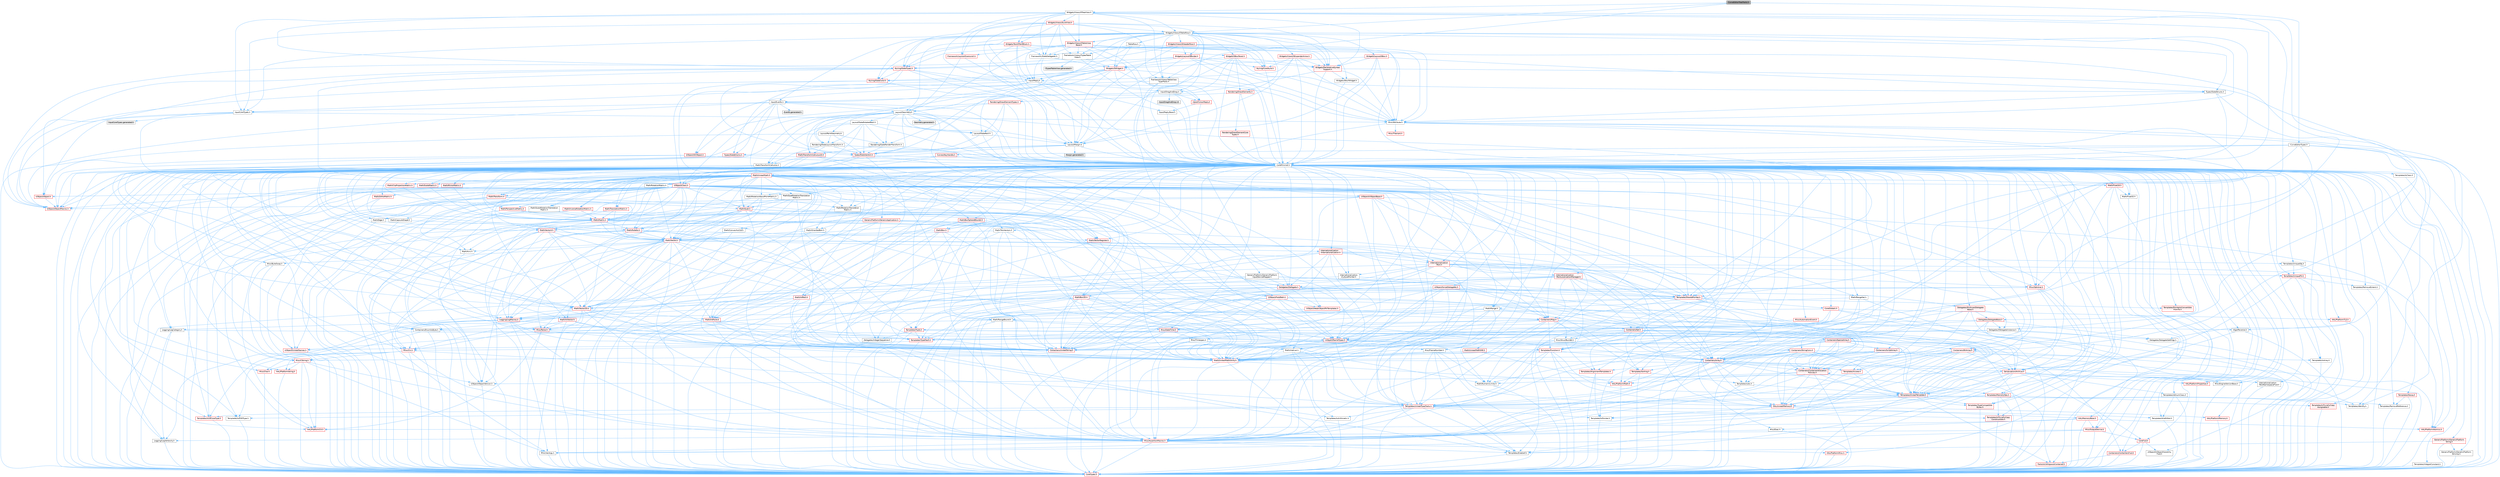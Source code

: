 digraph "CurveEditorTreeTraits.h"
{
 // INTERACTIVE_SVG=YES
 // LATEX_PDF_SIZE
  bgcolor="transparent";
  edge [fontname=Helvetica,fontsize=10,labelfontname=Helvetica,labelfontsize=10];
  node [fontname=Helvetica,fontsize=10,shape=box,height=0.2,width=0.4];
  Node1 [id="Node000001",label="CurveEditorTreeTraits.h",height=0.2,width=0.4,color="gray40", fillcolor="grey60", style="filled", fontcolor="black",tooltip=" "];
  Node1 -> Node2 [id="edge1_Node000001_Node000002",color="steelblue1",style="solid",tooltip=" "];
  Node2 [id="Node000002",label="Widgets/Views/STableRow.h",height=0.2,width=0.4,color="grey40", fillcolor="white", style="filled",URL="$d8/d43/STableRow_8h.html",tooltip=" "];
  Node2 -> Node3 [id="edge2_Node000002_Node000003",color="steelblue1",style="solid",tooltip=" "];
  Node3 [id="Node000003",label="CoreMinimal.h",height=0.2,width=0.4,color="grey40", fillcolor="white", style="filled",URL="$d7/d67/CoreMinimal_8h.html",tooltip=" "];
  Node3 -> Node4 [id="edge3_Node000003_Node000004",color="steelblue1",style="solid",tooltip=" "];
  Node4 [id="Node000004",label="CoreTypes.h",height=0.2,width=0.4,color="red", fillcolor="#FFF0F0", style="filled",URL="$dc/dec/CoreTypes_8h.html",tooltip=" "];
  Node3 -> Node18 [id="edge4_Node000003_Node000018",color="steelblue1",style="solid",tooltip=" "];
  Node18 [id="Node000018",label="CoreFwd.h",height=0.2,width=0.4,color="red", fillcolor="#FFF0F0", style="filled",URL="$d1/d1e/CoreFwd_8h.html",tooltip=" "];
  Node18 -> Node4 [id="edge5_Node000018_Node000004",color="steelblue1",style="solid",tooltip=" "];
  Node18 -> Node19 [id="edge6_Node000018_Node000019",color="steelblue1",style="solid",tooltip=" "];
  Node19 [id="Node000019",label="Containers/ContainersFwd.h",height=0.2,width=0.4,color="red", fillcolor="#FFF0F0", style="filled",URL="$d4/d0a/ContainersFwd_8h.html",tooltip=" "];
  Node19 -> Node4 [id="edge7_Node000019_Node000004",color="steelblue1",style="solid",tooltip=" "];
  Node19 -> Node20 [id="edge8_Node000019_Node000020",color="steelblue1",style="solid",tooltip=" "];
  Node20 [id="Node000020",label="Traits/IsContiguousContainer.h",height=0.2,width=0.4,color="red", fillcolor="#FFF0F0", style="filled",URL="$d5/d3c/IsContiguousContainer_8h.html",tooltip=" "];
  Node20 -> Node4 [id="edge9_Node000020_Node000004",color="steelblue1",style="solid",tooltip=" "];
  Node18 -> Node24 [id="edge10_Node000018_Node000024",color="steelblue1",style="solid",tooltip=" "];
  Node24 [id="Node000024",label="UObject/UObjectHierarchy\lFwd.h",height=0.2,width=0.4,color="grey40", fillcolor="white", style="filled",URL="$d3/d13/UObjectHierarchyFwd_8h.html",tooltip=" "];
  Node3 -> Node24 [id="edge11_Node000003_Node000024",color="steelblue1",style="solid",tooltip=" "];
  Node3 -> Node19 [id="edge12_Node000003_Node000019",color="steelblue1",style="solid",tooltip=" "];
  Node3 -> Node25 [id="edge13_Node000003_Node000025",color="steelblue1",style="solid",tooltip=" "];
  Node25 [id="Node000025",label="Misc/VarArgs.h",height=0.2,width=0.4,color="grey40", fillcolor="white", style="filled",URL="$d5/d6f/VarArgs_8h.html",tooltip=" "];
  Node25 -> Node4 [id="edge14_Node000025_Node000004",color="steelblue1",style="solid",tooltip=" "];
  Node3 -> Node26 [id="edge15_Node000003_Node000026",color="steelblue1",style="solid",tooltip=" "];
  Node26 [id="Node000026",label="Logging/LogVerbosity.h",height=0.2,width=0.4,color="grey40", fillcolor="white", style="filled",URL="$d2/d8f/LogVerbosity_8h.html",tooltip=" "];
  Node26 -> Node4 [id="edge16_Node000026_Node000004",color="steelblue1",style="solid",tooltip=" "];
  Node3 -> Node27 [id="edge17_Node000003_Node000027",color="steelblue1",style="solid",tooltip=" "];
  Node27 [id="Node000027",label="Misc/OutputDevice.h",height=0.2,width=0.4,color="red", fillcolor="#FFF0F0", style="filled",URL="$d7/d32/OutputDevice_8h.html",tooltip=" "];
  Node27 -> Node18 [id="edge18_Node000027_Node000018",color="steelblue1",style="solid",tooltip=" "];
  Node27 -> Node4 [id="edge19_Node000027_Node000004",color="steelblue1",style="solid",tooltip=" "];
  Node27 -> Node26 [id="edge20_Node000027_Node000026",color="steelblue1",style="solid",tooltip=" "];
  Node27 -> Node25 [id="edge21_Node000027_Node000025",color="steelblue1",style="solid",tooltip=" "];
  Node3 -> Node33 [id="edge22_Node000003_Node000033",color="steelblue1",style="solid",tooltip=" "];
  Node33 [id="Node000033",label="HAL/PlatformCrt.h",height=0.2,width=0.4,color="red", fillcolor="#FFF0F0", style="filled",URL="$d8/d75/PlatformCrt_8h.html",tooltip=" "];
  Node3 -> Node43 [id="edge23_Node000003_Node000043",color="steelblue1",style="solid",tooltip=" "];
  Node43 [id="Node000043",label="HAL/PlatformMisc.h",height=0.2,width=0.4,color="red", fillcolor="#FFF0F0", style="filled",URL="$d0/df5/PlatformMisc_8h.html",tooltip=" "];
  Node43 -> Node4 [id="edge24_Node000043_Node000004",color="steelblue1",style="solid",tooltip=" "];
  Node3 -> Node62 [id="edge25_Node000003_Node000062",color="steelblue1",style="solid",tooltip=" "];
  Node62 [id="Node000062",label="Misc/AssertionMacros.h",height=0.2,width=0.4,color="red", fillcolor="#FFF0F0", style="filled",URL="$d0/dfa/AssertionMacros_8h.html",tooltip=" "];
  Node62 -> Node4 [id="edge26_Node000062_Node000004",color="steelblue1",style="solid",tooltip=" "];
  Node62 -> Node43 [id="edge27_Node000062_Node000043",color="steelblue1",style="solid",tooltip=" "];
  Node62 -> Node63 [id="edge28_Node000062_Node000063",color="steelblue1",style="solid",tooltip=" "];
  Node63 [id="Node000063",label="Templates/EnableIf.h",height=0.2,width=0.4,color="grey40", fillcolor="white", style="filled",URL="$d7/d60/EnableIf_8h.html",tooltip=" "];
  Node63 -> Node4 [id="edge29_Node000063_Node000004",color="steelblue1",style="solid",tooltip=" "];
  Node62 -> Node25 [id="edge30_Node000062_Node000025",color="steelblue1",style="solid",tooltip=" "];
  Node3 -> Node71 [id="edge31_Node000003_Node000071",color="steelblue1",style="solid",tooltip=" "];
  Node71 [id="Node000071",label="Templates/IsPointer.h",height=0.2,width=0.4,color="grey40", fillcolor="white", style="filled",URL="$d7/d05/IsPointer_8h.html",tooltip=" "];
  Node71 -> Node4 [id="edge32_Node000071_Node000004",color="steelblue1",style="solid",tooltip=" "];
  Node3 -> Node72 [id="edge33_Node000003_Node000072",color="steelblue1",style="solid",tooltip=" "];
  Node72 [id="Node000072",label="HAL/PlatformMemory.h",height=0.2,width=0.4,color="red", fillcolor="#FFF0F0", style="filled",URL="$de/d68/PlatformMemory_8h.html",tooltip=" "];
  Node72 -> Node4 [id="edge34_Node000072_Node000004",color="steelblue1",style="solid",tooltip=" "];
  Node3 -> Node55 [id="edge35_Node000003_Node000055",color="steelblue1",style="solid",tooltip=" "];
  Node55 [id="Node000055",label="HAL/PlatformAtomics.h",height=0.2,width=0.4,color="red", fillcolor="#FFF0F0", style="filled",URL="$d3/d36/PlatformAtomics_8h.html",tooltip=" "];
  Node55 -> Node4 [id="edge36_Node000055_Node000004",color="steelblue1",style="solid",tooltip=" "];
  Node3 -> Node77 [id="edge37_Node000003_Node000077",color="steelblue1",style="solid",tooltip=" "];
  Node77 [id="Node000077",label="Misc/Exec.h",height=0.2,width=0.4,color="grey40", fillcolor="white", style="filled",URL="$de/ddb/Exec_8h.html",tooltip=" "];
  Node77 -> Node4 [id="edge38_Node000077_Node000004",color="steelblue1",style="solid",tooltip=" "];
  Node77 -> Node62 [id="edge39_Node000077_Node000062",color="steelblue1",style="solid",tooltip=" "];
  Node3 -> Node78 [id="edge40_Node000003_Node000078",color="steelblue1",style="solid",tooltip=" "];
  Node78 [id="Node000078",label="HAL/MemoryBase.h",height=0.2,width=0.4,color="red", fillcolor="#FFF0F0", style="filled",URL="$d6/d9f/MemoryBase_8h.html",tooltip=" "];
  Node78 -> Node4 [id="edge41_Node000078_Node000004",color="steelblue1",style="solid",tooltip=" "];
  Node78 -> Node55 [id="edge42_Node000078_Node000055",color="steelblue1",style="solid",tooltip=" "];
  Node78 -> Node33 [id="edge43_Node000078_Node000033",color="steelblue1",style="solid",tooltip=" "];
  Node78 -> Node77 [id="edge44_Node000078_Node000077",color="steelblue1",style="solid",tooltip=" "];
  Node78 -> Node27 [id="edge45_Node000078_Node000027",color="steelblue1",style="solid",tooltip=" "];
  Node3 -> Node88 [id="edge46_Node000003_Node000088",color="steelblue1",style="solid",tooltip=" "];
  Node88 [id="Node000088",label="HAL/UnrealMemory.h",height=0.2,width=0.4,color="red", fillcolor="#FFF0F0", style="filled",URL="$d9/d96/UnrealMemory_8h.html",tooltip=" "];
  Node88 -> Node4 [id="edge47_Node000088_Node000004",color="steelblue1",style="solid",tooltip=" "];
  Node88 -> Node78 [id="edge48_Node000088_Node000078",color="steelblue1",style="solid",tooltip=" "];
  Node88 -> Node72 [id="edge49_Node000088_Node000072",color="steelblue1",style="solid",tooltip=" "];
  Node88 -> Node71 [id="edge50_Node000088_Node000071",color="steelblue1",style="solid",tooltip=" "];
  Node3 -> Node90 [id="edge51_Node000003_Node000090",color="steelblue1",style="solid",tooltip=" "];
  Node90 [id="Node000090",label="Templates/IsArithmetic.h",height=0.2,width=0.4,color="grey40", fillcolor="white", style="filled",URL="$d2/d5d/IsArithmetic_8h.html",tooltip=" "];
  Node90 -> Node4 [id="edge52_Node000090_Node000004",color="steelblue1",style="solid",tooltip=" "];
  Node3 -> Node84 [id="edge53_Node000003_Node000084",color="steelblue1",style="solid",tooltip=" "];
  Node84 [id="Node000084",label="Templates/AndOrNot.h",height=0.2,width=0.4,color="grey40", fillcolor="white", style="filled",URL="$db/d0a/AndOrNot_8h.html",tooltip=" "];
  Node84 -> Node4 [id="edge54_Node000084_Node000004",color="steelblue1",style="solid",tooltip=" "];
  Node3 -> Node91 [id="edge55_Node000003_Node000091",color="steelblue1",style="solid",tooltip=" "];
  Node91 [id="Node000091",label="Templates/IsPODType.h",height=0.2,width=0.4,color="grey40", fillcolor="white", style="filled",URL="$d7/db1/IsPODType_8h.html",tooltip=" "];
  Node91 -> Node4 [id="edge56_Node000091_Node000004",color="steelblue1",style="solid",tooltip=" "];
  Node3 -> Node92 [id="edge57_Node000003_Node000092",color="steelblue1",style="solid",tooltip=" "];
  Node92 [id="Node000092",label="Templates/IsUECoreType.h",height=0.2,width=0.4,color="red", fillcolor="#FFF0F0", style="filled",URL="$d1/db8/IsUECoreType_8h.html",tooltip=" "];
  Node92 -> Node4 [id="edge58_Node000092_Node000004",color="steelblue1",style="solid",tooltip=" "];
  Node3 -> Node85 [id="edge59_Node000003_Node000085",color="steelblue1",style="solid",tooltip=" "];
  Node85 [id="Node000085",label="Templates/IsTriviallyCopy\lConstructible.h",height=0.2,width=0.4,color="red", fillcolor="#FFF0F0", style="filled",URL="$d3/d78/IsTriviallyCopyConstructible_8h.html",tooltip=" "];
  Node85 -> Node4 [id="edge60_Node000085_Node000004",color="steelblue1",style="solid",tooltip=" "];
  Node3 -> Node93 [id="edge61_Node000003_Node000093",color="steelblue1",style="solid",tooltip=" "];
  Node93 [id="Node000093",label="Templates/UnrealTypeTraits.h",height=0.2,width=0.4,color="red", fillcolor="#FFF0F0", style="filled",URL="$d2/d2d/UnrealTypeTraits_8h.html",tooltip=" "];
  Node93 -> Node4 [id="edge62_Node000093_Node000004",color="steelblue1",style="solid",tooltip=" "];
  Node93 -> Node71 [id="edge63_Node000093_Node000071",color="steelblue1",style="solid",tooltip=" "];
  Node93 -> Node62 [id="edge64_Node000093_Node000062",color="steelblue1",style="solid",tooltip=" "];
  Node93 -> Node84 [id="edge65_Node000093_Node000084",color="steelblue1",style="solid",tooltip=" "];
  Node93 -> Node63 [id="edge66_Node000093_Node000063",color="steelblue1",style="solid",tooltip=" "];
  Node93 -> Node90 [id="edge67_Node000093_Node000090",color="steelblue1",style="solid",tooltip=" "];
  Node93 -> Node91 [id="edge68_Node000093_Node000091",color="steelblue1",style="solid",tooltip=" "];
  Node93 -> Node92 [id="edge69_Node000093_Node000092",color="steelblue1",style="solid",tooltip=" "];
  Node93 -> Node85 [id="edge70_Node000093_Node000085",color="steelblue1",style="solid",tooltip=" "];
  Node3 -> Node63 [id="edge71_Node000003_Node000063",color="steelblue1",style="solid",tooltip=" "];
  Node3 -> Node95 [id="edge72_Node000003_Node000095",color="steelblue1",style="solid",tooltip=" "];
  Node95 [id="Node000095",label="Templates/RemoveReference.h",height=0.2,width=0.4,color="grey40", fillcolor="white", style="filled",URL="$da/dbe/RemoveReference_8h.html",tooltip=" "];
  Node95 -> Node4 [id="edge73_Node000095_Node000004",color="steelblue1",style="solid",tooltip=" "];
  Node3 -> Node96 [id="edge74_Node000003_Node000096",color="steelblue1",style="solid",tooltip=" "];
  Node96 [id="Node000096",label="Templates/IntegralConstant.h",height=0.2,width=0.4,color="grey40", fillcolor="white", style="filled",URL="$db/d1b/IntegralConstant_8h.html",tooltip=" "];
  Node96 -> Node4 [id="edge75_Node000096_Node000004",color="steelblue1",style="solid",tooltip=" "];
  Node3 -> Node97 [id="edge76_Node000003_Node000097",color="steelblue1",style="solid",tooltip=" "];
  Node97 [id="Node000097",label="Templates/IsClass.h",height=0.2,width=0.4,color="grey40", fillcolor="white", style="filled",URL="$db/dcb/IsClass_8h.html",tooltip=" "];
  Node97 -> Node4 [id="edge77_Node000097_Node000004",color="steelblue1",style="solid",tooltip=" "];
  Node3 -> Node98 [id="edge78_Node000003_Node000098",color="steelblue1",style="solid",tooltip=" "];
  Node98 [id="Node000098",label="Templates/TypeCompatible\lBytes.h",height=0.2,width=0.4,color="red", fillcolor="#FFF0F0", style="filled",URL="$df/d0a/TypeCompatibleBytes_8h.html",tooltip=" "];
  Node98 -> Node4 [id="edge79_Node000098_Node000004",color="steelblue1",style="solid",tooltip=" "];
  Node3 -> Node20 [id="edge80_Node000003_Node000020",color="steelblue1",style="solid",tooltip=" "];
  Node3 -> Node99 [id="edge81_Node000003_Node000099",color="steelblue1",style="solid",tooltip=" "];
  Node99 [id="Node000099",label="Templates/UnrealTemplate.h",height=0.2,width=0.4,color="red", fillcolor="#FFF0F0", style="filled",URL="$d4/d24/UnrealTemplate_8h.html",tooltip=" "];
  Node99 -> Node4 [id="edge82_Node000099_Node000004",color="steelblue1",style="solid",tooltip=" "];
  Node99 -> Node71 [id="edge83_Node000099_Node000071",color="steelblue1",style="solid",tooltip=" "];
  Node99 -> Node88 [id="edge84_Node000099_Node000088",color="steelblue1",style="solid",tooltip=" "];
  Node99 -> Node93 [id="edge85_Node000099_Node000093",color="steelblue1",style="solid",tooltip=" "];
  Node99 -> Node95 [id="edge86_Node000099_Node000095",color="steelblue1",style="solid",tooltip=" "];
  Node99 -> Node98 [id="edge87_Node000099_Node000098",color="steelblue1",style="solid",tooltip=" "];
  Node99 -> Node66 [id="edge88_Node000099_Node000066",color="steelblue1",style="solid",tooltip=" "];
  Node66 [id="Node000066",label="Templates/Identity.h",height=0.2,width=0.4,color="grey40", fillcolor="white", style="filled",URL="$d0/dd5/Identity_8h.html",tooltip=" "];
  Node99 -> Node20 [id="edge89_Node000099_Node000020",color="steelblue1",style="solid",tooltip=" "];
  Node3 -> Node48 [id="edge90_Node000003_Node000048",color="steelblue1",style="solid",tooltip=" "];
  Node48 [id="Node000048",label="Math/NumericLimits.h",height=0.2,width=0.4,color="grey40", fillcolor="white", style="filled",URL="$df/d1b/NumericLimits_8h.html",tooltip=" "];
  Node48 -> Node4 [id="edge91_Node000048_Node000004",color="steelblue1",style="solid",tooltip=" "];
  Node3 -> Node103 [id="edge92_Node000003_Node000103",color="steelblue1",style="solid",tooltip=" "];
  Node103 [id="Node000103",label="HAL/PlatformMath.h",height=0.2,width=0.4,color="red", fillcolor="#FFF0F0", style="filled",URL="$dc/d53/PlatformMath_8h.html",tooltip=" "];
  Node103 -> Node4 [id="edge93_Node000103_Node000004",color="steelblue1",style="solid",tooltip=" "];
  Node3 -> Node86 [id="edge94_Node000003_Node000086",color="steelblue1",style="solid",tooltip=" "];
  Node86 [id="Node000086",label="Templates/IsTriviallyCopy\lAssignable.h",height=0.2,width=0.4,color="red", fillcolor="#FFF0F0", style="filled",URL="$d2/df2/IsTriviallyCopyAssignable_8h.html",tooltip=" "];
  Node86 -> Node4 [id="edge95_Node000086_Node000004",color="steelblue1",style="solid",tooltip=" "];
  Node3 -> Node111 [id="edge96_Node000003_Node000111",color="steelblue1",style="solid",tooltip=" "];
  Node111 [id="Node000111",label="Templates/MemoryOps.h",height=0.2,width=0.4,color="red", fillcolor="#FFF0F0", style="filled",URL="$db/dea/MemoryOps_8h.html",tooltip=" "];
  Node111 -> Node4 [id="edge97_Node000111_Node000004",color="steelblue1",style="solid",tooltip=" "];
  Node111 -> Node88 [id="edge98_Node000111_Node000088",color="steelblue1",style="solid",tooltip=" "];
  Node111 -> Node86 [id="edge99_Node000111_Node000086",color="steelblue1",style="solid",tooltip=" "];
  Node111 -> Node85 [id="edge100_Node000111_Node000085",color="steelblue1",style="solid",tooltip=" "];
  Node111 -> Node93 [id="edge101_Node000111_Node000093",color="steelblue1",style="solid",tooltip=" "];
  Node3 -> Node112 [id="edge102_Node000003_Node000112",color="steelblue1",style="solid",tooltip=" "];
  Node112 [id="Node000112",label="Containers/ContainerAllocation\lPolicies.h",height=0.2,width=0.4,color="red", fillcolor="#FFF0F0", style="filled",URL="$d7/dff/ContainerAllocationPolicies_8h.html",tooltip=" "];
  Node112 -> Node4 [id="edge103_Node000112_Node000004",color="steelblue1",style="solid",tooltip=" "];
  Node112 -> Node112 [id="edge104_Node000112_Node000112",color="steelblue1",style="solid",tooltip=" "];
  Node112 -> Node103 [id="edge105_Node000112_Node000103",color="steelblue1",style="solid",tooltip=" "];
  Node112 -> Node88 [id="edge106_Node000112_Node000088",color="steelblue1",style="solid",tooltip=" "];
  Node112 -> Node48 [id="edge107_Node000112_Node000048",color="steelblue1",style="solid",tooltip=" "];
  Node112 -> Node62 [id="edge108_Node000112_Node000062",color="steelblue1",style="solid",tooltip=" "];
  Node112 -> Node111 [id="edge109_Node000112_Node000111",color="steelblue1",style="solid",tooltip=" "];
  Node112 -> Node98 [id="edge110_Node000112_Node000098",color="steelblue1",style="solid",tooltip=" "];
  Node3 -> Node115 [id="edge111_Node000003_Node000115",color="steelblue1",style="solid",tooltip=" "];
  Node115 [id="Node000115",label="Templates/IsEnumClass.h",height=0.2,width=0.4,color="grey40", fillcolor="white", style="filled",URL="$d7/d15/IsEnumClass_8h.html",tooltip=" "];
  Node115 -> Node4 [id="edge112_Node000115_Node000004",color="steelblue1",style="solid",tooltip=" "];
  Node115 -> Node84 [id="edge113_Node000115_Node000084",color="steelblue1",style="solid",tooltip=" "];
  Node3 -> Node116 [id="edge114_Node000003_Node000116",color="steelblue1",style="solid",tooltip=" "];
  Node116 [id="Node000116",label="HAL/PlatformProperties.h",height=0.2,width=0.4,color="red", fillcolor="#FFF0F0", style="filled",URL="$d9/db0/PlatformProperties_8h.html",tooltip=" "];
  Node116 -> Node4 [id="edge115_Node000116_Node000004",color="steelblue1",style="solid",tooltip=" "];
  Node3 -> Node119 [id="edge116_Node000003_Node000119",color="steelblue1",style="solid",tooltip=" "];
  Node119 [id="Node000119",label="Misc/EngineVersionBase.h",height=0.2,width=0.4,color="grey40", fillcolor="white", style="filled",URL="$d5/d2b/EngineVersionBase_8h.html",tooltip=" "];
  Node119 -> Node4 [id="edge117_Node000119_Node000004",color="steelblue1",style="solid",tooltip=" "];
  Node3 -> Node120 [id="edge118_Node000003_Node000120",color="steelblue1",style="solid",tooltip=" "];
  Node120 [id="Node000120",label="Internationalization\l/TextNamespaceFwd.h",height=0.2,width=0.4,color="grey40", fillcolor="white", style="filled",URL="$d8/d97/TextNamespaceFwd_8h.html",tooltip=" "];
  Node120 -> Node4 [id="edge119_Node000120_Node000004",color="steelblue1",style="solid",tooltip=" "];
  Node3 -> Node121 [id="edge120_Node000003_Node000121",color="steelblue1",style="solid",tooltip=" "];
  Node121 [id="Node000121",label="Serialization/Archive.h",height=0.2,width=0.4,color="red", fillcolor="#FFF0F0", style="filled",URL="$d7/d3b/Archive_8h.html",tooltip=" "];
  Node121 -> Node18 [id="edge121_Node000121_Node000018",color="steelblue1",style="solid",tooltip=" "];
  Node121 -> Node4 [id="edge122_Node000121_Node000004",color="steelblue1",style="solid",tooltip=" "];
  Node121 -> Node116 [id="edge123_Node000121_Node000116",color="steelblue1",style="solid",tooltip=" "];
  Node121 -> Node120 [id="edge124_Node000121_Node000120",color="steelblue1",style="solid",tooltip=" "];
  Node121 -> Node62 [id="edge125_Node000121_Node000062",color="steelblue1",style="solid",tooltip=" "];
  Node121 -> Node119 [id="edge126_Node000121_Node000119",color="steelblue1",style="solid",tooltip=" "];
  Node121 -> Node25 [id="edge127_Node000121_Node000025",color="steelblue1",style="solid",tooltip=" "];
  Node121 -> Node63 [id="edge128_Node000121_Node000063",color="steelblue1",style="solid",tooltip=" "];
  Node121 -> Node115 [id="edge129_Node000121_Node000115",color="steelblue1",style="solid",tooltip=" "];
  Node121 -> Node99 [id="edge130_Node000121_Node000099",color="steelblue1",style="solid",tooltip=" "];
  Node121 -> Node124 [id="edge131_Node000121_Node000124",color="steelblue1",style="solid",tooltip=" "];
  Node124 [id="Node000124",label="UObject/ObjectVersion.h",height=0.2,width=0.4,color="grey40", fillcolor="white", style="filled",URL="$da/d63/ObjectVersion_8h.html",tooltip=" "];
  Node124 -> Node4 [id="edge132_Node000124_Node000004",color="steelblue1",style="solid",tooltip=" "];
  Node3 -> Node125 [id="edge133_Node000003_Node000125",color="steelblue1",style="solid",tooltip=" "];
  Node125 [id="Node000125",label="Templates/Less.h",height=0.2,width=0.4,color="grey40", fillcolor="white", style="filled",URL="$de/dc8/Less_8h.html",tooltip=" "];
  Node125 -> Node4 [id="edge134_Node000125_Node000004",color="steelblue1",style="solid",tooltip=" "];
  Node125 -> Node99 [id="edge135_Node000125_Node000099",color="steelblue1",style="solid",tooltip=" "];
  Node3 -> Node126 [id="edge136_Node000003_Node000126",color="steelblue1",style="solid",tooltip=" "];
  Node126 [id="Node000126",label="Templates/Sorting.h",height=0.2,width=0.4,color="red", fillcolor="#FFF0F0", style="filled",URL="$d3/d9e/Sorting_8h.html",tooltip=" "];
  Node126 -> Node4 [id="edge137_Node000126_Node000004",color="steelblue1",style="solid",tooltip=" "];
  Node126 -> Node103 [id="edge138_Node000126_Node000103",color="steelblue1",style="solid",tooltip=" "];
  Node126 -> Node125 [id="edge139_Node000126_Node000125",color="steelblue1",style="solid",tooltip=" "];
  Node3 -> Node137 [id="edge140_Node000003_Node000137",color="steelblue1",style="solid",tooltip=" "];
  Node137 [id="Node000137",label="Misc/Char.h",height=0.2,width=0.4,color="red", fillcolor="#FFF0F0", style="filled",URL="$d0/d58/Char_8h.html",tooltip=" "];
  Node137 -> Node4 [id="edge141_Node000137_Node000004",color="steelblue1",style="solid",tooltip=" "];
  Node3 -> Node140 [id="edge142_Node000003_Node000140",color="steelblue1",style="solid",tooltip=" "];
  Node140 [id="Node000140",label="GenericPlatform/GenericPlatform\lStricmp.h",height=0.2,width=0.4,color="grey40", fillcolor="white", style="filled",URL="$d2/d86/GenericPlatformStricmp_8h.html",tooltip=" "];
  Node140 -> Node4 [id="edge143_Node000140_Node000004",color="steelblue1",style="solid",tooltip=" "];
  Node3 -> Node141 [id="edge144_Node000003_Node000141",color="steelblue1",style="solid",tooltip=" "];
  Node141 [id="Node000141",label="GenericPlatform/GenericPlatform\lString.h",height=0.2,width=0.4,color="red", fillcolor="#FFF0F0", style="filled",URL="$dd/d20/GenericPlatformString_8h.html",tooltip=" "];
  Node141 -> Node4 [id="edge145_Node000141_Node000004",color="steelblue1",style="solid",tooltip=" "];
  Node141 -> Node140 [id="edge146_Node000141_Node000140",color="steelblue1",style="solid",tooltip=" "];
  Node141 -> Node63 [id="edge147_Node000141_Node000063",color="steelblue1",style="solid",tooltip=" "];
  Node3 -> Node74 [id="edge148_Node000003_Node000074",color="steelblue1",style="solid",tooltip=" "];
  Node74 [id="Node000074",label="HAL/PlatformString.h",height=0.2,width=0.4,color="red", fillcolor="#FFF0F0", style="filled",URL="$db/db5/PlatformString_8h.html",tooltip=" "];
  Node74 -> Node4 [id="edge149_Node000074_Node000004",color="steelblue1",style="solid",tooltip=" "];
  Node3 -> Node144 [id="edge150_Node000003_Node000144",color="steelblue1",style="solid",tooltip=" "];
  Node144 [id="Node000144",label="Misc/CString.h",height=0.2,width=0.4,color="red", fillcolor="#FFF0F0", style="filled",URL="$d2/d49/CString_8h.html",tooltip=" "];
  Node144 -> Node4 [id="edge151_Node000144_Node000004",color="steelblue1",style="solid",tooltip=" "];
  Node144 -> Node33 [id="edge152_Node000144_Node000033",color="steelblue1",style="solid",tooltip=" "];
  Node144 -> Node74 [id="edge153_Node000144_Node000074",color="steelblue1",style="solid",tooltip=" "];
  Node144 -> Node62 [id="edge154_Node000144_Node000062",color="steelblue1",style="solid",tooltip=" "];
  Node144 -> Node137 [id="edge155_Node000144_Node000137",color="steelblue1",style="solid",tooltip=" "];
  Node144 -> Node25 [id="edge156_Node000144_Node000025",color="steelblue1",style="solid",tooltip=" "];
  Node3 -> Node145 [id="edge157_Node000003_Node000145",color="steelblue1",style="solid",tooltip=" "];
  Node145 [id="Node000145",label="Misc/Crc.h",height=0.2,width=0.4,color="red", fillcolor="#FFF0F0", style="filled",URL="$d4/dd2/Crc_8h.html",tooltip=" "];
  Node145 -> Node4 [id="edge158_Node000145_Node000004",color="steelblue1",style="solid",tooltip=" "];
  Node145 -> Node74 [id="edge159_Node000145_Node000074",color="steelblue1",style="solid",tooltip=" "];
  Node145 -> Node62 [id="edge160_Node000145_Node000062",color="steelblue1",style="solid",tooltip=" "];
  Node145 -> Node144 [id="edge161_Node000145_Node000144",color="steelblue1",style="solid",tooltip=" "];
  Node145 -> Node137 [id="edge162_Node000145_Node000137",color="steelblue1",style="solid",tooltip=" "];
  Node145 -> Node93 [id="edge163_Node000145_Node000093",color="steelblue1",style="solid",tooltip=" "];
  Node3 -> Node136 [id="edge164_Node000003_Node000136",color="steelblue1",style="solid",tooltip=" "];
  Node136 [id="Node000136",label="Math/UnrealMathUtility.h",height=0.2,width=0.4,color="red", fillcolor="#FFF0F0", style="filled",URL="$db/db8/UnrealMathUtility_8h.html",tooltip=" "];
  Node136 -> Node4 [id="edge165_Node000136_Node000004",color="steelblue1",style="solid",tooltip=" "];
  Node136 -> Node62 [id="edge166_Node000136_Node000062",color="steelblue1",style="solid",tooltip=" "];
  Node136 -> Node103 [id="edge167_Node000136_Node000103",color="steelblue1",style="solid",tooltip=" "];
  Node136 -> Node66 [id="edge168_Node000136_Node000066",color="steelblue1",style="solid",tooltip=" "];
  Node3 -> Node146 [id="edge169_Node000003_Node000146",color="steelblue1",style="solid",tooltip=" "];
  Node146 [id="Node000146",label="Containers/UnrealString.h",height=0.2,width=0.4,color="red", fillcolor="#FFF0F0", style="filled",URL="$d5/dba/UnrealString_8h.html",tooltip=" "];
  Node3 -> Node150 [id="edge170_Node000003_Node000150",color="steelblue1",style="solid",tooltip=" "];
  Node150 [id="Node000150",label="Containers/Array.h",height=0.2,width=0.4,color="red", fillcolor="#FFF0F0", style="filled",URL="$df/dd0/Array_8h.html",tooltip=" "];
  Node150 -> Node4 [id="edge171_Node000150_Node000004",color="steelblue1",style="solid",tooltip=" "];
  Node150 -> Node62 [id="edge172_Node000150_Node000062",color="steelblue1",style="solid",tooltip=" "];
  Node150 -> Node88 [id="edge173_Node000150_Node000088",color="steelblue1",style="solid",tooltip=" "];
  Node150 -> Node93 [id="edge174_Node000150_Node000093",color="steelblue1",style="solid",tooltip=" "];
  Node150 -> Node99 [id="edge175_Node000150_Node000099",color="steelblue1",style="solid",tooltip=" "];
  Node150 -> Node112 [id="edge176_Node000150_Node000112",color="steelblue1",style="solid",tooltip=" "];
  Node150 -> Node121 [id="edge177_Node000150_Node000121",color="steelblue1",style="solid",tooltip=" "];
  Node150 -> Node129 [id="edge178_Node000150_Node000129",color="steelblue1",style="solid",tooltip=" "];
  Node129 [id="Node000129",label="Templates/Invoke.h",height=0.2,width=0.4,color="red", fillcolor="#FFF0F0", style="filled",URL="$d7/deb/Invoke_8h.html",tooltip=" "];
  Node129 -> Node4 [id="edge179_Node000129_Node000004",color="steelblue1",style="solid",tooltip=" "];
  Node129 -> Node99 [id="edge180_Node000129_Node000099",color="steelblue1",style="solid",tooltip=" "];
  Node150 -> Node125 [id="edge181_Node000150_Node000125",color="steelblue1",style="solid",tooltip=" "];
  Node150 -> Node126 [id="edge182_Node000150_Node000126",color="steelblue1",style="solid",tooltip=" "];
  Node150 -> Node173 [id="edge183_Node000150_Node000173",color="steelblue1",style="solid",tooltip=" "];
  Node173 [id="Node000173",label="Templates/AlignmentTemplates.h",height=0.2,width=0.4,color="red", fillcolor="#FFF0F0", style="filled",URL="$dd/d32/AlignmentTemplates_8h.html",tooltip=" "];
  Node173 -> Node4 [id="edge184_Node000173_Node000004",color="steelblue1",style="solid",tooltip=" "];
  Node173 -> Node71 [id="edge185_Node000173_Node000071",color="steelblue1",style="solid",tooltip=" "];
  Node3 -> Node174 [id="edge186_Node000003_Node000174",color="steelblue1",style="solid",tooltip=" "];
  Node174 [id="Node000174",label="Misc/FrameNumber.h",height=0.2,width=0.4,color="grey40", fillcolor="white", style="filled",URL="$dd/dbd/FrameNumber_8h.html",tooltip=" "];
  Node174 -> Node4 [id="edge187_Node000174_Node000004",color="steelblue1",style="solid",tooltip=" "];
  Node174 -> Node48 [id="edge188_Node000174_Node000048",color="steelblue1",style="solid",tooltip=" "];
  Node174 -> Node136 [id="edge189_Node000174_Node000136",color="steelblue1",style="solid",tooltip=" "];
  Node174 -> Node63 [id="edge190_Node000174_Node000063",color="steelblue1",style="solid",tooltip=" "];
  Node174 -> Node93 [id="edge191_Node000174_Node000093",color="steelblue1",style="solid",tooltip=" "];
  Node3 -> Node175 [id="edge192_Node000003_Node000175",color="steelblue1",style="solid",tooltip=" "];
  Node175 [id="Node000175",label="Misc/Timespan.h",height=0.2,width=0.4,color="grey40", fillcolor="white", style="filled",URL="$da/dd9/Timespan_8h.html",tooltip=" "];
  Node175 -> Node4 [id="edge193_Node000175_Node000004",color="steelblue1",style="solid",tooltip=" "];
  Node175 -> Node176 [id="edge194_Node000175_Node000176",color="steelblue1",style="solid",tooltip=" "];
  Node176 [id="Node000176",label="Math/Interval.h",height=0.2,width=0.4,color="grey40", fillcolor="white", style="filled",URL="$d1/d55/Interval_8h.html",tooltip=" "];
  Node176 -> Node4 [id="edge195_Node000176_Node000004",color="steelblue1",style="solid",tooltip=" "];
  Node176 -> Node90 [id="edge196_Node000176_Node000090",color="steelblue1",style="solid",tooltip=" "];
  Node176 -> Node93 [id="edge197_Node000176_Node000093",color="steelblue1",style="solid",tooltip=" "];
  Node176 -> Node48 [id="edge198_Node000176_Node000048",color="steelblue1",style="solid",tooltip=" "];
  Node176 -> Node136 [id="edge199_Node000176_Node000136",color="steelblue1",style="solid",tooltip=" "];
  Node175 -> Node136 [id="edge200_Node000175_Node000136",color="steelblue1",style="solid",tooltip=" "];
  Node175 -> Node62 [id="edge201_Node000175_Node000062",color="steelblue1",style="solid",tooltip=" "];
  Node3 -> Node177 [id="edge202_Node000003_Node000177",color="steelblue1",style="solid",tooltip=" "];
  Node177 [id="Node000177",label="Containers/StringConv.h",height=0.2,width=0.4,color="red", fillcolor="#FFF0F0", style="filled",URL="$d3/ddf/StringConv_8h.html",tooltip=" "];
  Node177 -> Node4 [id="edge203_Node000177_Node000004",color="steelblue1",style="solid",tooltip=" "];
  Node177 -> Node62 [id="edge204_Node000177_Node000062",color="steelblue1",style="solid",tooltip=" "];
  Node177 -> Node112 [id="edge205_Node000177_Node000112",color="steelblue1",style="solid",tooltip=" "];
  Node177 -> Node150 [id="edge206_Node000177_Node000150",color="steelblue1",style="solid",tooltip=" "];
  Node177 -> Node144 [id="edge207_Node000177_Node000144",color="steelblue1",style="solid",tooltip=" "];
  Node177 -> Node178 [id="edge208_Node000177_Node000178",color="steelblue1",style="solid",tooltip=" "];
  Node178 [id="Node000178",label="Templates/IsArray.h",height=0.2,width=0.4,color="grey40", fillcolor="white", style="filled",URL="$d8/d8d/IsArray_8h.html",tooltip=" "];
  Node178 -> Node4 [id="edge209_Node000178_Node000004",color="steelblue1",style="solid",tooltip=" "];
  Node177 -> Node99 [id="edge210_Node000177_Node000099",color="steelblue1",style="solid",tooltip=" "];
  Node177 -> Node93 [id="edge211_Node000177_Node000093",color="steelblue1",style="solid",tooltip=" "];
  Node177 -> Node20 [id="edge212_Node000177_Node000020",color="steelblue1",style="solid",tooltip=" "];
  Node3 -> Node179 [id="edge213_Node000003_Node000179",color="steelblue1",style="solid",tooltip=" "];
  Node179 [id="Node000179",label="UObject/UnrealNames.h",height=0.2,width=0.4,color="red", fillcolor="#FFF0F0", style="filled",URL="$d8/db1/UnrealNames_8h.html",tooltip=" "];
  Node179 -> Node4 [id="edge214_Node000179_Node000004",color="steelblue1",style="solid",tooltip=" "];
  Node3 -> Node181 [id="edge215_Node000003_Node000181",color="steelblue1",style="solid",tooltip=" "];
  Node181 [id="Node000181",label="UObject/NameTypes.h",height=0.2,width=0.4,color="red", fillcolor="#FFF0F0", style="filled",URL="$d6/d35/NameTypes_8h.html",tooltip=" "];
  Node181 -> Node4 [id="edge216_Node000181_Node000004",color="steelblue1",style="solid",tooltip=" "];
  Node181 -> Node62 [id="edge217_Node000181_Node000062",color="steelblue1",style="solid",tooltip=" "];
  Node181 -> Node88 [id="edge218_Node000181_Node000088",color="steelblue1",style="solid",tooltip=" "];
  Node181 -> Node93 [id="edge219_Node000181_Node000093",color="steelblue1",style="solid",tooltip=" "];
  Node181 -> Node99 [id="edge220_Node000181_Node000099",color="steelblue1",style="solid",tooltip=" "];
  Node181 -> Node146 [id="edge221_Node000181_Node000146",color="steelblue1",style="solid",tooltip=" "];
  Node181 -> Node177 [id="edge222_Node000181_Node000177",color="steelblue1",style="solid",tooltip=" "];
  Node181 -> Node179 [id="edge223_Node000181_Node000179",color="steelblue1",style="solid",tooltip=" "];
  Node3 -> Node189 [id="edge224_Node000003_Node000189",color="steelblue1",style="solid",tooltip=" "];
  Node189 [id="Node000189",label="Misc/Parse.h",height=0.2,width=0.4,color="red", fillcolor="#FFF0F0", style="filled",URL="$dc/d71/Parse_8h.html",tooltip=" "];
  Node189 -> Node146 [id="edge225_Node000189_Node000146",color="steelblue1",style="solid",tooltip=" "];
  Node189 -> Node4 [id="edge226_Node000189_Node000004",color="steelblue1",style="solid",tooltip=" "];
  Node189 -> Node33 [id="edge227_Node000189_Node000033",color="steelblue1",style="solid",tooltip=" "];
  Node189 -> Node190 [id="edge228_Node000189_Node000190",color="steelblue1",style="solid",tooltip=" "];
  Node190 [id="Node000190",label="Templates/Function.h",height=0.2,width=0.4,color="red", fillcolor="#FFF0F0", style="filled",URL="$df/df5/Function_8h.html",tooltip=" "];
  Node190 -> Node4 [id="edge229_Node000190_Node000004",color="steelblue1",style="solid",tooltip=" "];
  Node190 -> Node62 [id="edge230_Node000190_Node000062",color="steelblue1",style="solid",tooltip=" "];
  Node190 -> Node88 [id="edge231_Node000190_Node000088",color="steelblue1",style="solid",tooltip=" "];
  Node190 -> Node93 [id="edge232_Node000190_Node000093",color="steelblue1",style="solid",tooltip=" "];
  Node190 -> Node129 [id="edge233_Node000190_Node000129",color="steelblue1",style="solid",tooltip=" "];
  Node190 -> Node99 [id="edge234_Node000190_Node000099",color="steelblue1",style="solid",tooltip=" "];
  Node190 -> Node136 [id="edge235_Node000190_Node000136",color="steelblue1",style="solid",tooltip=" "];
  Node3 -> Node173 [id="edge236_Node000003_Node000173",color="steelblue1",style="solid",tooltip=" "];
  Node3 -> Node192 [id="edge237_Node000003_Node000192",color="steelblue1",style="solid",tooltip=" "];
  Node192 [id="Node000192",label="Misc/StructBuilder.h",height=0.2,width=0.4,color="grey40", fillcolor="white", style="filled",URL="$d9/db3/StructBuilder_8h.html",tooltip=" "];
  Node192 -> Node4 [id="edge238_Node000192_Node000004",color="steelblue1",style="solid",tooltip=" "];
  Node192 -> Node136 [id="edge239_Node000192_Node000136",color="steelblue1",style="solid",tooltip=" "];
  Node192 -> Node173 [id="edge240_Node000192_Node000173",color="steelblue1",style="solid",tooltip=" "];
  Node3 -> Node105 [id="edge241_Node000003_Node000105",color="steelblue1",style="solid",tooltip=" "];
  Node105 [id="Node000105",label="Templates/Decay.h",height=0.2,width=0.4,color="red", fillcolor="#FFF0F0", style="filled",URL="$dd/d0f/Decay_8h.html",tooltip=" "];
  Node105 -> Node4 [id="edge242_Node000105_Node000004",color="steelblue1",style="solid",tooltip=" "];
  Node105 -> Node95 [id="edge243_Node000105_Node000095",color="steelblue1",style="solid",tooltip=" "];
  Node3 -> Node193 [id="edge244_Node000003_Node000193",color="steelblue1",style="solid",tooltip=" "];
  Node193 [id="Node000193",label="Templates/PointerIsConvertible\lFromTo.h",height=0.2,width=0.4,color="red", fillcolor="#FFF0F0", style="filled",URL="$d6/d65/PointerIsConvertibleFromTo_8h.html",tooltip=" "];
  Node193 -> Node4 [id="edge245_Node000193_Node000004",color="steelblue1",style="solid",tooltip=" "];
  Node3 -> Node129 [id="edge246_Node000003_Node000129",color="steelblue1",style="solid",tooltip=" "];
  Node3 -> Node190 [id="edge247_Node000003_Node000190",color="steelblue1",style="solid",tooltip=" "];
  Node3 -> Node162 [id="edge248_Node000003_Node000162",color="steelblue1",style="solid",tooltip=" "];
  Node162 [id="Node000162",label="Templates/TypeHash.h",height=0.2,width=0.4,color="red", fillcolor="#FFF0F0", style="filled",URL="$d1/d62/TypeHash_8h.html",tooltip=" "];
  Node162 -> Node4 [id="edge249_Node000162_Node000004",color="steelblue1",style="solid",tooltip=" "];
  Node162 -> Node145 [id="edge250_Node000162_Node000145",color="steelblue1",style="solid",tooltip=" "];
  Node3 -> Node194 [id="edge251_Node000003_Node000194",color="steelblue1",style="solid",tooltip=" "];
  Node194 [id="Node000194",label="Containers/ScriptArray.h",height=0.2,width=0.4,color="red", fillcolor="#FFF0F0", style="filled",URL="$dc/daf/ScriptArray_8h.html",tooltip=" "];
  Node194 -> Node4 [id="edge252_Node000194_Node000004",color="steelblue1",style="solid",tooltip=" "];
  Node194 -> Node62 [id="edge253_Node000194_Node000062",color="steelblue1",style="solid",tooltip=" "];
  Node194 -> Node88 [id="edge254_Node000194_Node000088",color="steelblue1",style="solid",tooltip=" "];
  Node194 -> Node112 [id="edge255_Node000194_Node000112",color="steelblue1",style="solid",tooltip=" "];
  Node194 -> Node150 [id="edge256_Node000194_Node000150",color="steelblue1",style="solid",tooltip=" "];
  Node3 -> Node195 [id="edge257_Node000003_Node000195",color="steelblue1",style="solid",tooltip=" "];
  Node195 [id="Node000195",label="Containers/BitArray.h",height=0.2,width=0.4,color="red", fillcolor="#FFF0F0", style="filled",URL="$d1/de4/BitArray_8h.html",tooltip=" "];
  Node195 -> Node112 [id="edge258_Node000195_Node000112",color="steelblue1",style="solid",tooltip=" "];
  Node195 -> Node4 [id="edge259_Node000195_Node000004",color="steelblue1",style="solid",tooltip=" "];
  Node195 -> Node55 [id="edge260_Node000195_Node000055",color="steelblue1",style="solid",tooltip=" "];
  Node195 -> Node88 [id="edge261_Node000195_Node000088",color="steelblue1",style="solid",tooltip=" "];
  Node195 -> Node136 [id="edge262_Node000195_Node000136",color="steelblue1",style="solid",tooltip=" "];
  Node195 -> Node62 [id="edge263_Node000195_Node000062",color="steelblue1",style="solid",tooltip=" "];
  Node195 -> Node121 [id="edge264_Node000195_Node000121",color="steelblue1",style="solid",tooltip=" "];
  Node195 -> Node63 [id="edge265_Node000195_Node000063",color="steelblue1",style="solid",tooltip=" "];
  Node195 -> Node129 [id="edge266_Node000195_Node000129",color="steelblue1",style="solid",tooltip=" "];
  Node195 -> Node99 [id="edge267_Node000195_Node000099",color="steelblue1",style="solid",tooltip=" "];
  Node195 -> Node93 [id="edge268_Node000195_Node000093",color="steelblue1",style="solid",tooltip=" "];
  Node3 -> Node196 [id="edge269_Node000003_Node000196",color="steelblue1",style="solid",tooltip=" "];
  Node196 [id="Node000196",label="Containers/SparseArray.h",height=0.2,width=0.4,color="red", fillcolor="#FFF0F0", style="filled",URL="$d5/dbf/SparseArray_8h.html",tooltip=" "];
  Node196 -> Node4 [id="edge270_Node000196_Node000004",color="steelblue1",style="solid",tooltip=" "];
  Node196 -> Node62 [id="edge271_Node000196_Node000062",color="steelblue1",style="solid",tooltip=" "];
  Node196 -> Node88 [id="edge272_Node000196_Node000088",color="steelblue1",style="solid",tooltip=" "];
  Node196 -> Node93 [id="edge273_Node000196_Node000093",color="steelblue1",style="solid",tooltip=" "];
  Node196 -> Node99 [id="edge274_Node000196_Node000099",color="steelblue1",style="solid",tooltip=" "];
  Node196 -> Node112 [id="edge275_Node000196_Node000112",color="steelblue1",style="solid",tooltip=" "];
  Node196 -> Node125 [id="edge276_Node000196_Node000125",color="steelblue1",style="solid",tooltip=" "];
  Node196 -> Node150 [id="edge277_Node000196_Node000150",color="steelblue1",style="solid",tooltip=" "];
  Node196 -> Node136 [id="edge278_Node000196_Node000136",color="steelblue1",style="solid",tooltip=" "];
  Node196 -> Node194 [id="edge279_Node000196_Node000194",color="steelblue1",style="solid",tooltip=" "];
  Node196 -> Node195 [id="edge280_Node000196_Node000195",color="steelblue1",style="solid",tooltip=" "];
  Node196 -> Node146 [id="edge281_Node000196_Node000146",color="steelblue1",style="solid",tooltip=" "];
  Node3 -> Node212 [id="edge282_Node000003_Node000212",color="steelblue1",style="solid",tooltip=" "];
  Node212 [id="Node000212",label="Containers/Set.h",height=0.2,width=0.4,color="red", fillcolor="#FFF0F0", style="filled",URL="$d4/d45/Set_8h.html",tooltip=" "];
  Node212 -> Node112 [id="edge283_Node000212_Node000112",color="steelblue1",style="solid",tooltip=" "];
  Node212 -> Node196 [id="edge284_Node000212_Node000196",color="steelblue1",style="solid",tooltip=" "];
  Node212 -> Node19 [id="edge285_Node000212_Node000019",color="steelblue1",style="solid",tooltip=" "];
  Node212 -> Node136 [id="edge286_Node000212_Node000136",color="steelblue1",style="solid",tooltip=" "];
  Node212 -> Node62 [id="edge287_Node000212_Node000062",color="steelblue1",style="solid",tooltip=" "];
  Node212 -> Node192 [id="edge288_Node000212_Node000192",color="steelblue1",style="solid",tooltip=" "];
  Node212 -> Node190 [id="edge289_Node000212_Node000190",color="steelblue1",style="solid",tooltip=" "];
  Node212 -> Node126 [id="edge290_Node000212_Node000126",color="steelblue1",style="solid",tooltip=" "];
  Node212 -> Node162 [id="edge291_Node000212_Node000162",color="steelblue1",style="solid",tooltip=" "];
  Node212 -> Node99 [id="edge292_Node000212_Node000099",color="steelblue1",style="solid",tooltip=" "];
  Node3 -> Node215 [id="edge293_Node000003_Node000215",color="steelblue1",style="solid",tooltip=" "];
  Node215 [id="Node000215",label="Algo/Reverse.h",height=0.2,width=0.4,color="grey40", fillcolor="white", style="filled",URL="$d5/d93/Reverse_8h.html",tooltip=" "];
  Node215 -> Node4 [id="edge294_Node000215_Node000004",color="steelblue1",style="solid",tooltip=" "];
  Node215 -> Node99 [id="edge295_Node000215_Node000099",color="steelblue1",style="solid",tooltip=" "];
  Node3 -> Node216 [id="edge296_Node000003_Node000216",color="steelblue1",style="solid",tooltip=" "];
  Node216 [id="Node000216",label="Containers/Map.h",height=0.2,width=0.4,color="red", fillcolor="#FFF0F0", style="filled",URL="$df/d79/Map_8h.html",tooltip=" "];
  Node216 -> Node4 [id="edge297_Node000216_Node000004",color="steelblue1",style="solid",tooltip=" "];
  Node216 -> Node215 [id="edge298_Node000216_Node000215",color="steelblue1",style="solid",tooltip=" "];
  Node216 -> Node212 [id="edge299_Node000216_Node000212",color="steelblue1",style="solid",tooltip=" "];
  Node216 -> Node146 [id="edge300_Node000216_Node000146",color="steelblue1",style="solid",tooltip=" "];
  Node216 -> Node62 [id="edge301_Node000216_Node000062",color="steelblue1",style="solid",tooltip=" "];
  Node216 -> Node192 [id="edge302_Node000216_Node000192",color="steelblue1",style="solid",tooltip=" "];
  Node216 -> Node190 [id="edge303_Node000216_Node000190",color="steelblue1",style="solid",tooltip=" "];
  Node216 -> Node126 [id="edge304_Node000216_Node000126",color="steelblue1",style="solid",tooltip=" "];
  Node216 -> Node217 [id="edge305_Node000216_Node000217",color="steelblue1",style="solid",tooltip=" "];
  Node217 [id="Node000217",label="Templates/Tuple.h",height=0.2,width=0.4,color="red", fillcolor="#FFF0F0", style="filled",URL="$d2/d4f/Tuple_8h.html",tooltip=" "];
  Node217 -> Node4 [id="edge306_Node000217_Node000004",color="steelblue1",style="solid",tooltip=" "];
  Node217 -> Node99 [id="edge307_Node000217_Node000099",color="steelblue1",style="solid",tooltip=" "];
  Node217 -> Node218 [id="edge308_Node000217_Node000218",color="steelblue1",style="solid",tooltip=" "];
  Node218 [id="Node000218",label="Delegates/IntegerSequence.h",height=0.2,width=0.4,color="grey40", fillcolor="white", style="filled",URL="$d2/dcc/IntegerSequence_8h.html",tooltip=" "];
  Node218 -> Node4 [id="edge309_Node000218_Node000004",color="steelblue1",style="solid",tooltip=" "];
  Node217 -> Node129 [id="edge310_Node000217_Node000129",color="steelblue1",style="solid",tooltip=" "];
  Node217 -> Node162 [id="edge311_Node000217_Node000162",color="steelblue1",style="solid",tooltip=" "];
  Node216 -> Node99 [id="edge312_Node000216_Node000099",color="steelblue1",style="solid",tooltip=" "];
  Node216 -> Node93 [id="edge313_Node000216_Node000093",color="steelblue1",style="solid",tooltip=" "];
  Node3 -> Node220 [id="edge314_Node000003_Node000220",color="steelblue1",style="solid",tooltip=" "];
  Node220 [id="Node000220",label="Math/IntPoint.h",height=0.2,width=0.4,color="red", fillcolor="#FFF0F0", style="filled",URL="$d3/df7/IntPoint_8h.html",tooltip=" "];
  Node220 -> Node4 [id="edge315_Node000220_Node000004",color="steelblue1",style="solid",tooltip=" "];
  Node220 -> Node62 [id="edge316_Node000220_Node000062",color="steelblue1",style="solid",tooltip=" "];
  Node220 -> Node189 [id="edge317_Node000220_Node000189",color="steelblue1",style="solid",tooltip=" "];
  Node220 -> Node136 [id="edge318_Node000220_Node000136",color="steelblue1",style="solid",tooltip=" "];
  Node220 -> Node146 [id="edge319_Node000220_Node000146",color="steelblue1",style="solid",tooltip=" "];
  Node220 -> Node162 [id="edge320_Node000220_Node000162",color="steelblue1",style="solid",tooltip=" "];
  Node3 -> Node222 [id="edge321_Node000003_Node000222",color="steelblue1",style="solid",tooltip=" "];
  Node222 [id="Node000222",label="Math/IntVector.h",height=0.2,width=0.4,color="red", fillcolor="#FFF0F0", style="filled",URL="$d7/d44/IntVector_8h.html",tooltip=" "];
  Node222 -> Node4 [id="edge322_Node000222_Node000004",color="steelblue1",style="solid",tooltip=" "];
  Node222 -> Node145 [id="edge323_Node000222_Node000145",color="steelblue1",style="solid",tooltip=" "];
  Node222 -> Node189 [id="edge324_Node000222_Node000189",color="steelblue1",style="solid",tooltip=" "];
  Node222 -> Node136 [id="edge325_Node000222_Node000136",color="steelblue1",style="solid",tooltip=" "];
  Node222 -> Node146 [id="edge326_Node000222_Node000146",color="steelblue1",style="solid",tooltip=" "];
  Node3 -> Node223 [id="edge327_Node000003_Node000223",color="steelblue1",style="solid",tooltip=" "];
  Node223 [id="Node000223",label="Logging/LogCategory.h",height=0.2,width=0.4,color="grey40", fillcolor="white", style="filled",URL="$d9/d36/LogCategory_8h.html",tooltip=" "];
  Node223 -> Node4 [id="edge328_Node000223_Node000004",color="steelblue1",style="solid",tooltip=" "];
  Node223 -> Node26 [id="edge329_Node000223_Node000026",color="steelblue1",style="solid",tooltip=" "];
  Node223 -> Node181 [id="edge330_Node000223_Node000181",color="steelblue1",style="solid",tooltip=" "];
  Node3 -> Node224 [id="edge331_Node000003_Node000224",color="steelblue1",style="solid",tooltip=" "];
  Node224 [id="Node000224",label="Logging/LogMacros.h",height=0.2,width=0.4,color="red", fillcolor="#FFF0F0", style="filled",URL="$d0/d16/LogMacros_8h.html",tooltip=" "];
  Node224 -> Node146 [id="edge332_Node000224_Node000146",color="steelblue1",style="solid",tooltip=" "];
  Node224 -> Node4 [id="edge333_Node000224_Node000004",color="steelblue1",style="solid",tooltip=" "];
  Node224 -> Node223 [id="edge334_Node000224_Node000223",color="steelblue1",style="solid",tooltip=" "];
  Node224 -> Node26 [id="edge335_Node000224_Node000026",color="steelblue1",style="solid",tooltip=" "];
  Node224 -> Node62 [id="edge336_Node000224_Node000062",color="steelblue1",style="solid",tooltip=" "];
  Node224 -> Node25 [id="edge337_Node000224_Node000025",color="steelblue1",style="solid",tooltip=" "];
  Node224 -> Node63 [id="edge338_Node000224_Node000063",color="steelblue1",style="solid",tooltip=" "];
  Node3 -> Node227 [id="edge339_Node000003_Node000227",color="steelblue1",style="solid",tooltip=" "];
  Node227 [id="Node000227",label="Math/Vector2D.h",height=0.2,width=0.4,color="red", fillcolor="#FFF0F0", style="filled",URL="$d3/db0/Vector2D_8h.html",tooltip=" "];
  Node227 -> Node4 [id="edge340_Node000227_Node000004",color="steelblue1",style="solid",tooltip=" "];
  Node227 -> Node62 [id="edge341_Node000227_Node000062",color="steelblue1",style="solid",tooltip=" "];
  Node227 -> Node145 [id="edge342_Node000227_Node000145",color="steelblue1",style="solid",tooltip=" "];
  Node227 -> Node136 [id="edge343_Node000227_Node000136",color="steelblue1",style="solid",tooltip=" "];
  Node227 -> Node146 [id="edge344_Node000227_Node000146",color="steelblue1",style="solid",tooltip=" "];
  Node227 -> Node189 [id="edge345_Node000227_Node000189",color="steelblue1",style="solid",tooltip=" "];
  Node227 -> Node220 [id="edge346_Node000227_Node000220",color="steelblue1",style="solid",tooltip=" "];
  Node227 -> Node224 [id="edge347_Node000227_Node000224",color="steelblue1",style="solid",tooltip=" "];
  Node3 -> Node231 [id="edge348_Node000003_Node000231",color="steelblue1",style="solid",tooltip=" "];
  Node231 [id="Node000231",label="Math/IntRect.h",height=0.2,width=0.4,color="red", fillcolor="#FFF0F0", style="filled",URL="$d7/d53/IntRect_8h.html",tooltip=" "];
  Node231 -> Node4 [id="edge349_Node000231_Node000004",color="steelblue1",style="solid",tooltip=" "];
  Node231 -> Node136 [id="edge350_Node000231_Node000136",color="steelblue1",style="solid",tooltip=" "];
  Node231 -> Node146 [id="edge351_Node000231_Node000146",color="steelblue1",style="solid",tooltip=" "];
  Node231 -> Node220 [id="edge352_Node000231_Node000220",color="steelblue1",style="solid",tooltip=" "];
  Node231 -> Node227 [id="edge353_Node000231_Node000227",color="steelblue1",style="solid",tooltip=" "];
  Node3 -> Node232 [id="edge354_Node000003_Node000232",color="steelblue1",style="solid",tooltip=" "];
  Node232 [id="Node000232",label="Misc/ByteSwap.h",height=0.2,width=0.4,color="grey40", fillcolor="white", style="filled",URL="$dc/dd7/ByteSwap_8h.html",tooltip=" "];
  Node232 -> Node4 [id="edge355_Node000232_Node000004",color="steelblue1",style="solid",tooltip=" "];
  Node232 -> Node33 [id="edge356_Node000232_Node000033",color="steelblue1",style="solid",tooltip=" "];
  Node3 -> Node161 [id="edge357_Node000003_Node000161",color="steelblue1",style="solid",tooltip=" "];
  Node161 [id="Node000161",label="Containers/EnumAsByte.h",height=0.2,width=0.4,color="grey40", fillcolor="white", style="filled",URL="$d6/d9a/EnumAsByte_8h.html",tooltip=" "];
  Node161 -> Node4 [id="edge358_Node000161_Node000004",color="steelblue1",style="solid",tooltip=" "];
  Node161 -> Node91 [id="edge359_Node000161_Node000091",color="steelblue1",style="solid",tooltip=" "];
  Node161 -> Node162 [id="edge360_Node000161_Node000162",color="steelblue1",style="solid",tooltip=" "];
  Node3 -> Node233 [id="edge361_Node000003_Node000233",color="steelblue1",style="solid",tooltip=" "];
  Node233 [id="Node000233",label="HAL/PlatformTLS.h",height=0.2,width=0.4,color="red", fillcolor="#FFF0F0", style="filled",URL="$d0/def/PlatformTLS_8h.html",tooltip=" "];
  Node233 -> Node4 [id="edge362_Node000233_Node000004",color="steelblue1",style="solid",tooltip=" "];
  Node3 -> Node236 [id="edge363_Node000003_Node000236",color="steelblue1",style="solid",tooltip=" "];
  Node236 [id="Node000236",label="CoreGlobals.h",height=0.2,width=0.4,color="red", fillcolor="#FFF0F0", style="filled",URL="$d5/d8c/CoreGlobals_8h.html",tooltip=" "];
  Node236 -> Node146 [id="edge364_Node000236_Node000146",color="steelblue1",style="solid",tooltip=" "];
  Node236 -> Node4 [id="edge365_Node000236_Node000004",color="steelblue1",style="solid",tooltip=" "];
  Node236 -> Node233 [id="edge366_Node000236_Node000233",color="steelblue1",style="solid",tooltip=" "];
  Node236 -> Node224 [id="edge367_Node000236_Node000224",color="steelblue1",style="solid",tooltip=" "];
  Node236 -> Node27 [id="edge368_Node000236_Node000027",color="steelblue1",style="solid",tooltip=" "];
  Node236 -> Node181 [id="edge369_Node000236_Node000181",color="steelblue1",style="solid",tooltip=" "];
  Node3 -> Node237 [id="edge370_Node000003_Node000237",color="steelblue1",style="solid",tooltip=" "];
  Node237 [id="Node000237",label="Templates/SharedPointer.h",height=0.2,width=0.4,color="red", fillcolor="#FFF0F0", style="filled",URL="$d2/d17/SharedPointer_8h.html",tooltip=" "];
  Node237 -> Node4 [id="edge371_Node000237_Node000004",color="steelblue1",style="solid",tooltip=" "];
  Node237 -> Node193 [id="edge372_Node000237_Node000193",color="steelblue1",style="solid",tooltip=" "];
  Node237 -> Node62 [id="edge373_Node000237_Node000062",color="steelblue1",style="solid",tooltip=" "];
  Node237 -> Node88 [id="edge374_Node000237_Node000088",color="steelblue1",style="solid",tooltip=" "];
  Node237 -> Node150 [id="edge375_Node000237_Node000150",color="steelblue1",style="solid",tooltip=" "];
  Node237 -> Node216 [id="edge376_Node000237_Node000216",color="steelblue1",style="solid",tooltip=" "];
  Node237 -> Node236 [id="edge377_Node000237_Node000236",color="steelblue1",style="solid",tooltip=" "];
  Node3 -> Node242 [id="edge378_Node000003_Node000242",color="steelblue1",style="solid",tooltip=" "];
  Node242 [id="Node000242",label="Internationalization\l/CulturePointer.h",height=0.2,width=0.4,color="grey40", fillcolor="white", style="filled",URL="$d6/dbe/CulturePointer_8h.html",tooltip=" "];
  Node242 -> Node4 [id="edge379_Node000242_Node000004",color="steelblue1",style="solid",tooltip=" "];
  Node242 -> Node237 [id="edge380_Node000242_Node000237",color="steelblue1",style="solid",tooltip=" "];
  Node3 -> Node243 [id="edge381_Node000003_Node000243",color="steelblue1",style="solid",tooltip=" "];
  Node243 [id="Node000243",label="UObject/WeakObjectPtrTemplates.h",height=0.2,width=0.4,color="red", fillcolor="#FFF0F0", style="filled",URL="$d8/d3b/WeakObjectPtrTemplates_8h.html",tooltip=" "];
  Node243 -> Node4 [id="edge382_Node000243_Node000004",color="steelblue1",style="solid",tooltip=" "];
  Node243 -> Node216 [id="edge383_Node000243_Node000216",color="steelblue1",style="solid",tooltip=" "];
  Node3 -> Node246 [id="edge384_Node000003_Node000246",color="steelblue1",style="solid",tooltip=" "];
  Node246 [id="Node000246",label="Delegates/DelegateSettings.h",height=0.2,width=0.4,color="grey40", fillcolor="white", style="filled",URL="$d0/d97/DelegateSettings_8h.html",tooltip=" "];
  Node246 -> Node4 [id="edge385_Node000246_Node000004",color="steelblue1",style="solid",tooltip=" "];
  Node3 -> Node247 [id="edge386_Node000003_Node000247",color="steelblue1",style="solid",tooltip=" "];
  Node247 [id="Node000247",label="Delegates/IDelegateInstance.h",height=0.2,width=0.4,color="grey40", fillcolor="white", style="filled",URL="$d2/d10/IDelegateInstance_8h.html",tooltip=" "];
  Node247 -> Node4 [id="edge387_Node000247_Node000004",color="steelblue1",style="solid",tooltip=" "];
  Node247 -> Node162 [id="edge388_Node000247_Node000162",color="steelblue1",style="solid",tooltip=" "];
  Node247 -> Node181 [id="edge389_Node000247_Node000181",color="steelblue1",style="solid",tooltip=" "];
  Node247 -> Node246 [id="edge390_Node000247_Node000246",color="steelblue1",style="solid",tooltip=" "];
  Node3 -> Node248 [id="edge391_Node000003_Node000248",color="steelblue1",style="solid",tooltip=" "];
  Node248 [id="Node000248",label="Delegates/DelegateBase.h",height=0.2,width=0.4,color="red", fillcolor="#FFF0F0", style="filled",URL="$da/d67/DelegateBase_8h.html",tooltip=" "];
  Node248 -> Node4 [id="edge392_Node000248_Node000004",color="steelblue1",style="solid",tooltip=" "];
  Node248 -> Node112 [id="edge393_Node000248_Node000112",color="steelblue1",style="solid",tooltip=" "];
  Node248 -> Node136 [id="edge394_Node000248_Node000136",color="steelblue1",style="solid",tooltip=" "];
  Node248 -> Node181 [id="edge395_Node000248_Node000181",color="steelblue1",style="solid",tooltip=" "];
  Node248 -> Node246 [id="edge396_Node000248_Node000246",color="steelblue1",style="solid",tooltip=" "];
  Node248 -> Node247 [id="edge397_Node000248_Node000247",color="steelblue1",style="solid",tooltip=" "];
  Node3 -> Node256 [id="edge398_Node000003_Node000256",color="steelblue1",style="solid",tooltip=" "];
  Node256 [id="Node000256",label="Delegates/MulticastDelegate\lBase.h",height=0.2,width=0.4,color="red", fillcolor="#FFF0F0", style="filled",URL="$db/d16/MulticastDelegateBase_8h.html",tooltip=" "];
  Node256 -> Node4 [id="edge399_Node000256_Node000004",color="steelblue1",style="solid",tooltip=" "];
  Node256 -> Node112 [id="edge400_Node000256_Node000112",color="steelblue1",style="solid",tooltip=" "];
  Node256 -> Node150 [id="edge401_Node000256_Node000150",color="steelblue1",style="solid",tooltip=" "];
  Node256 -> Node136 [id="edge402_Node000256_Node000136",color="steelblue1",style="solid",tooltip=" "];
  Node256 -> Node247 [id="edge403_Node000256_Node000247",color="steelblue1",style="solid",tooltip=" "];
  Node256 -> Node248 [id="edge404_Node000256_Node000248",color="steelblue1",style="solid",tooltip=" "];
  Node3 -> Node218 [id="edge405_Node000003_Node000218",color="steelblue1",style="solid",tooltip=" "];
  Node3 -> Node217 [id="edge406_Node000003_Node000217",color="steelblue1",style="solid",tooltip=" "];
  Node3 -> Node257 [id="edge407_Node000003_Node000257",color="steelblue1",style="solid",tooltip=" "];
  Node257 [id="Node000257",label="UObject/ScriptDelegates.h",height=0.2,width=0.4,color="red", fillcolor="#FFF0F0", style="filled",URL="$de/d81/ScriptDelegates_8h.html",tooltip=" "];
  Node257 -> Node150 [id="edge408_Node000257_Node000150",color="steelblue1",style="solid",tooltip=" "];
  Node257 -> Node112 [id="edge409_Node000257_Node000112",color="steelblue1",style="solid",tooltip=" "];
  Node257 -> Node146 [id="edge410_Node000257_Node000146",color="steelblue1",style="solid",tooltip=" "];
  Node257 -> Node62 [id="edge411_Node000257_Node000062",color="steelblue1",style="solid",tooltip=" "];
  Node257 -> Node237 [id="edge412_Node000257_Node000237",color="steelblue1",style="solid",tooltip=" "];
  Node257 -> Node162 [id="edge413_Node000257_Node000162",color="steelblue1",style="solid",tooltip=" "];
  Node257 -> Node93 [id="edge414_Node000257_Node000093",color="steelblue1",style="solid",tooltip=" "];
  Node257 -> Node181 [id="edge415_Node000257_Node000181",color="steelblue1",style="solid",tooltip=" "];
  Node3 -> Node259 [id="edge416_Node000003_Node000259",color="steelblue1",style="solid",tooltip=" "];
  Node259 [id="Node000259",label="Delegates/Delegate.h",height=0.2,width=0.4,color="red", fillcolor="#FFF0F0", style="filled",URL="$d4/d80/Delegate_8h.html",tooltip=" "];
  Node259 -> Node4 [id="edge417_Node000259_Node000004",color="steelblue1",style="solid",tooltip=" "];
  Node259 -> Node62 [id="edge418_Node000259_Node000062",color="steelblue1",style="solid",tooltip=" "];
  Node259 -> Node181 [id="edge419_Node000259_Node000181",color="steelblue1",style="solid",tooltip=" "];
  Node259 -> Node237 [id="edge420_Node000259_Node000237",color="steelblue1",style="solid",tooltip=" "];
  Node259 -> Node243 [id="edge421_Node000259_Node000243",color="steelblue1",style="solid",tooltip=" "];
  Node259 -> Node256 [id="edge422_Node000259_Node000256",color="steelblue1",style="solid",tooltip=" "];
  Node259 -> Node218 [id="edge423_Node000259_Node000218",color="steelblue1",style="solid",tooltip=" "];
  Node3 -> Node264 [id="edge424_Node000003_Node000264",color="steelblue1",style="solid",tooltip=" "];
  Node264 [id="Node000264",label="Internationalization\l/TextLocalizationManager.h",height=0.2,width=0.4,color="red", fillcolor="#FFF0F0", style="filled",URL="$d5/d2e/TextLocalizationManager_8h.html",tooltip=" "];
  Node264 -> Node150 [id="edge425_Node000264_Node000150",color="steelblue1",style="solid",tooltip=" "];
  Node264 -> Node112 [id="edge426_Node000264_Node000112",color="steelblue1",style="solid",tooltip=" "];
  Node264 -> Node216 [id="edge427_Node000264_Node000216",color="steelblue1",style="solid",tooltip=" "];
  Node264 -> Node212 [id="edge428_Node000264_Node000212",color="steelblue1",style="solid",tooltip=" "];
  Node264 -> Node146 [id="edge429_Node000264_Node000146",color="steelblue1",style="solid",tooltip=" "];
  Node264 -> Node4 [id="edge430_Node000264_Node000004",color="steelblue1",style="solid",tooltip=" "];
  Node264 -> Node259 [id="edge431_Node000264_Node000259",color="steelblue1",style="solid",tooltip=" "];
  Node264 -> Node145 [id="edge432_Node000264_Node000145",color="steelblue1",style="solid",tooltip=" "];
  Node264 -> Node190 [id="edge433_Node000264_Node000190",color="steelblue1",style="solid",tooltip=" "];
  Node264 -> Node237 [id="edge434_Node000264_Node000237",color="steelblue1",style="solid",tooltip=" "];
  Node3 -> Node205 [id="edge435_Node000003_Node000205",color="steelblue1",style="solid",tooltip=" "];
  Node205 [id="Node000205",label="Misc/Optional.h",height=0.2,width=0.4,color="red", fillcolor="#FFF0F0", style="filled",URL="$d2/dae/Optional_8h.html",tooltip=" "];
  Node205 -> Node4 [id="edge436_Node000205_Node000004",color="steelblue1",style="solid",tooltip=" "];
  Node205 -> Node62 [id="edge437_Node000205_Node000062",color="steelblue1",style="solid",tooltip=" "];
  Node205 -> Node111 [id="edge438_Node000205_Node000111",color="steelblue1",style="solid",tooltip=" "];
  Node205 -> Node99 [id="edge439_Node000205_Node000099",color="steelblue1",style="solid",tooltip=" "];
  Node205 -> Node121 [id="edge440_Node000205_Node000121",color="steelblue1",style="solid",tooltip=" "];
  Node3 -> Node178 [id="edge441_Node000003_Node000178",color="steelblue1",style="solid",tooltip=" "];
  Node3 -> Node210 [id="edge442_Node000003_Node000210",color="steelblue1",style="solid",tooltip=" "];
  Node210 [id="Node000210",label="Templates/RemoveExtent.h",height=0.2,width=0.4,color="grey40", fillcolor="white", style="filled",URL="$dc/de9/RemoveExtent_8h.html",tooltip=" "];
  Node210 -> Node4 [id="edge443_Node000210_Node000004",color="steelblue1",style="solid",tooltip=" "];
  Node3 -> Node209 [id="edge444_Node000003_Node000209",color="steelblue1",style="solid",tooltip=" "];
  Node209 [id="Node000209",label="Templates/UniquePtr.h",height=0.2,width=0.4,color="red", fillcolor="#FFF0F0", style="filled",URL="$de/d1a/UniquePtr_8h.html",tooltip=" "];
  Node209 -> Node4 [id="edge445_Node000209_Node000004",color="steelblue1",style="solid",tooltip=" "];
  Node209 -> Node99 [id="edge446_Node000209_Node000099",color="steelblue1",style="solid",tooltip=" "];
  Node209 -> Node178 [id="edge447_Node000209_Node000178",color="steelblue1",style="solid",tooltip=" "];
  Node209 -> Node210 [id="edge448_Node000209_Node000210",color="steelblue1",style="solid",tooltip=" "];
  Node3 -> Node271 [id="edge449_Node000003_Node000271",color="steelblue1",style="solid",tooltip=" "];
  Node271 [id="Node000271",label="Internationalization\l/Text.h",height=0.2,width=0.4,color="red", fillcolor="#FFF0F0", style="filled",URL="$d6/d35/Text_8h.html",tooltip=" "];
  Node271 -> Node4 [id="edge450_Node000271_Node000004",color="steelblue1",style="solid",tooltip=" "];
  Node271 -> Node55 [id="edge451_Node000271_Node000055",color="steelblue1",style="solid",tooltip=" "];
  Node271 -> Node62 [id="edge452_Node000271_Node000062",color="steelblue1",style="solid",tooltip=" "];
  Node271 -> Node93 [id="edge453_Node000271_Node000093",color="steelblue1",style="solid",tooltip=" "];
  Node271 -> Node150 [id="edge454_Node000271_Node000150",color="steelblue1",style="solid",tooltip=" "];
  Node271 -> Node146 [id="edge455_Node000271_Node000146",color="steelblue1",style="solid",tooltip=" "];
  Node271 -> Node161 [id="edge456_Node000271_Node000161",color="steelblue1",style="solid",tooltip=" "];
  Node271 -> Node237 [id="edge457_Node000271_Node000237",color="steelblue1",style="solid",tooltip=" "];
  Node271 -> Node242 [id="edge458_Node000271_Node000242",color="steelblue1",style="solid",tooltip=" "];
  Node271 -> Node264 [id="edge459_Node000271_Node000264",color="steelblue1",style="solid",tooltip=" "];
  Node271 -> Node205 [id="edge460_Node000271_Node000205",color="steelblue1",style="solid",tooltip=" "];
  Node271 -> Node209 [id="edge461_Node000271_Node000209",color="steelblue1",style="solid",tooltip=" "];
  Node3 -> Node208 [id="edge462_Node000003_Node000208",color="steelblue1",style="solid",tooltip=" "];
  Node208 [id="Node000208",label="Templates/UniqueObj.h",height=0.2,width=0.4,color="grey40", fillcolor="white", style="filled",URL="$da/d95/UniqueObj_8h.html",tooltip=" "];
  Node208 -> Node4 [id="edge463_Node000208_Node000004",color="steelblue1",style="solid",tooltip=" "];
  Node208 -> Node209 [id="edge464_Node000208_Node000209",color="steelblue1",style="solid",tooltip=" "];
  Node3 -> Node277 [id="edge465_Node000003_Node000277",color="steelblue1",style="solid",tooltip=" "];
  Node277 [id="Node000277",label="Internationalization\l/Internationalization.h",height=0.2,width=0.4,color="red", fillcolor="#FFF0F0", style="filled",URL="$da/de4/Internationalization_8h.html",tooltip=" "];
  Node277 -> Node150 [id="edge466_Node000277_Node000150",color="steelblue1",style="solid",tooltip=" "];
  Node277 -> Node146 [id="edge467_Node000277_Node000146",color="steelblue1",style="solid",tooltip=" "];
  Node277 -> Node4 [id="edge468_Node000277_Node000004",color="steelblue1",style="solid",tooltip=" "];
  Node277 -> Node259 [id="edge469_Node000277_Node000259",color="steelblue1",style="solid",tooltip=" "];
  Node277 -> Node242 [id="edge470_Node000277_Node000242",color="steelblue1",style="solid",tooltip=" "];
  Node277 -> Node271 [id="edge471_Node000277_Node000271",color="steelblue1",style="solid",tooltip=" "];
  Node277 -> Node237 [id="edge472_Node000277_Node000237",color="steelblue1",style="solid",tooltip=" "];
  Node277 -> Node217 [id="edge473_Node000277_Node000217",color="steelblue1",style="solid",tooltip=" "];
  Node277 -> Node208 [id="edge474_Node000277_Node000208",color="steelblue1",style="solid",tooltip=" "];
  Node277 -> Node181 [id="edge475_Node000277_Node000181",color="steelblue1",style="solid",tooltip=" "];
  Node3 -> Node278 [id="edge476_Node000003_Node000278",color="steelblue1",style="solid",tooltip=" "];
  Node278 [id="Node000278",label="Math/Vector.h",height=0.2,width=0.4,color="red", fillcolor="#FFF0F0", style="filled",URL="$d6/dbe/Vector_8h.html",tooltip=" "];
  Node278 -> Node4 [id="edge477_Node000278_Node000004",color="steelblue1",style="solid",tooltip=" "];
  Node278 -> Node62 [id="edge478_Node000278_Node000062",color="steelblue1",style="solid",tooltip=" "];
  Node278 -> Node48 [id="edge479_Node000278_Node000048",color="steelblue1",style="solid",tooltip=" "];
  Node278 -> Node145 [id="edge480_Node000278_Node000145",color="steelblue1",style="solid",tooltip=" "];
  Node278 -> Node136 [id="edge481_Node000278_Node000136",color="steelblue1",style="solid",tooltip=" "];
  Node278 -> Node146 [id="edge482_Node000278_Node000146",color="steelblue1",style="solid",tooltip=" "];
  Node278 -> Node189 [id="edge483_Node000278_Node000189",color="steelblue1",style="solid",tooltip=" "];
  Node278 -> Node220 [id="edge484_Node000278_Node000220",color="steelblue1",style="solid",tooltip=" "];
  Node278 -> Node224 [id="edge485_Node000278_Node000224",color="steelblue1",style="solid",tooltip=" "];
  Node278 -> Node227 [id="edge486_Node000278_Node000227",color="steelblue1",style="solid",tooltip=" "];
  Node278 -> Node232 [id="edge487_Node000278_Node000232",color="steelblue1",style="solid",tooltip=" "];
  Node278 -> Node271 [id="edge488_Node000278_Node000271",color="steelblue1",style="solid",tooltip=" "];
  Node278 -> Node277 [id="edge489_Node000278_Node000277",color="steelblue1",style="solid",tooltip=" "];
  Node278 -> Node222 [id="edge490_Node000278_Node000222",color="steelblue1",style="solid",tooltip=" "];
  Node278 -> Node281 [id="edge491_Node000278_Node000281",color="steelblue1",style="solid",tooltip=" "];
  Node281 [id="Node000281",label="Math/Axis.h",height=0.2,width=0.4,color="grey40", fillcolor="white", style="filled",URL="$dd/dbb/Axis_8h.html",tooltip=" "];
  Node281 -> Node4 [id="edge492_Node000281_Node000004",color="steelblue1",style="solid",tooltip=" "];
  Node278 -> Node124 [id="edge493_Node000278_Node000124",color="steelblue1",style="solid",tooltip=" "];
  Node3 -> Node282 [id="edge494_Node000003_Node000282",color="steelblue1",style="solid",tooltip=" "];
  Node282 [id="Node000282",label="Math/Vector4.h",height=0.2,width=0.4,color="red", fillcolor="#FFF0F0", style="filled",URL="$d7/d36/Vector4_8h.html",tooltip=" "];
  Node282 -> Node4 [id="edge495_Node000282_Node000004",color="steelblue1",style="solid",tooltip=" "];
  Node282 -> Node145 [id="edge496_Node000282_Node000145",color="steelblue1",style="solid",tooltip=" "];
  Node282 -> Node136 [id="edge497_Node000282_Node000136",color="steelblue1",style="solid",tooltip=" "];
  Node282 -> Node146 [id="edge498_Node000282_Node000146",color="steelblue1",style="solid",tooltip=" "];
  Node282 -> Node189 [id="edge499_Node000282_Node000189",color="steelblue1",style="solid",tooltip=" "];
  Node282 -> Node224 [id="edge500_Node000282_Node000224",color="steelblue1",style="solid",tooltip=" "];
  Node282 -> Node227 [id="edge501_Node000282_Node000227",color="steelblue1",style="solid",tooltip=" "];
  Node282 -> Node278 [id="edge502_Node000282_Node000278",color="steelblue1",style="solid",tooltip=" "];
  Node3 -> Node283 [id="edge503_Node000003_Node000283",color="steelblue1",style="solid",tooltip=" "];
  Node283 [id="Node000283",label="Math/VectorRegister.h",height=0.2,width=0.4,color="red", fillcolor="#FFF0F0", style="filled",URL="$da/d8b/VectorRegister_8h.html",tooltip=" "];
  Node283 -> Node4 [id="edge504_Node000283_Node000004",color="steelblue1",style="solid",tooltip=" "];
  Node283 -> Node136 [id="edge505_Node000283_Node000136",color="steelblue1",style="solid",tooltip=" "];
  Node3 -> Node288 [id="edge506_Node000003_Node000288",color="steelblue1",style="solid",tooltip=" "];
  Node288 [id="Node000288",label="Math/TwoVectors.h",height=0.2,width=0.4,color="grey40", fillcolor="white", style="filled",URL="$d4/db4/TwoVectors_8h.html",tooltip=" "];
  Node288 -> Node4 [id="edge507_Node000288_Node000004",color="steelblue1",style="solid",tooltip=" "];
  Node288 -> Node62 [id="edge508_Node000288_Node000062",color="steelblue1",style="solid",tooltip=" "];
  Node288 -> Node136 [id="edge509_Node000288_Node000136",color="steelblue1",style="solid",tooltip=" "];
  Node288 -> Node146 [id="edge510_Node000288_Node000146",color="steelblue1",style="solid",tooltip=" "];
  Node288 -> Node278 [id="edge511_Node000288_Node000278",color="steelblue1",style="solid",tooltip=" "];
  Node3 -> Node289 [id="edge512_Node000003_Node000289",color="steelblue1",style="solid",tooltip=" "];
  Node289 [id="Node000289",label="Math/Edge.h",height=0.2,width=0.4,color="grey40", fillcolor="white", style="filled",URL="$d5/de0/Edge_8h.html",tooltip=" "];
  Node289 -> Node4 [id="edge513_Node000289_Node000004",color="steelblue1",style="solid",tooltip=" "];
  Node289 -> Node278 [id="edge514_Node000289_Node000278",color="steelblue1",style="solid",tooltip=" "];
  Node3 -> Node124 [id="edge515_Node000003_Node000124",color="steelblue1",style="solid",tooltip=" "];
  Node3 -> Node290 [id="edge516_Node000003_Node000290",color="steelblue1",style="solid",tooltip=" "];
  Node290 [id="Node000290",label="Math/CapsuleShape.h",height=0.2,width=0.4,color="grey40", fillcolor="white", style="filled",URL="$d3/d36/CapsuleShape_8h.html",tooltip=" "];
  Node290 -> Node4 [id="edge517_Node000290_Node000004",color="steelblue1",style="solid",tooltip=" "];
  Node290 -> Node278 [id="edge518_Node000290_Node000278",color="steelblue1",style="solid",tooltip=" "];
  Node3 -> Node291 [id="edge519_Node000003_Node000291",color="steelblue1",style="solid",tooltip=" "];
  Node291 [id="Node000291",label="Math/Rotator.h",height=0.2,width=0.4,color="red", fillcolor="#FFF0F0", style="filled",URL="$d8/d3a/Rotator_8h.html",tooltip=" "];
  Node291 -> Node4 [id="edge520_Node000291_Node000004",color="steelblue1",style="solid",tooltip=" "];
  Node291 -> Node136 [id="edge521_Node000291_Node000136",color="steelblue1",style="solid",tooltip=" "];
  Node291 -> Node146 [id="edge522_Node000291_Node000146",color="steelblue1",style="solid",tooltip=" "];
  Node291 -> Node189 [id="edge523_Node000291_Node000189",color="steelblue1",style="solid",tooltip=" "];
  Node291 -> Node224 [id="edge524_Node000291_Node000224",color="steelblue1",style="solid",tooltip=" "];
  Node291 -> Node278 [id="edge525_Node000291_Node000278",color="steelblue1",style="solid",tooltip=" "];
  Node291 -> Node283 [id="edge526_Node000291_Node000283",color="steelblue1",style="solid",tooltip=" "];
  Node291 -> Node124 [id="edge527_Node000291_Node000124",color="steelblue1",style="solid",tooltip=" "];
  Node3 -> Node292 [id="edge528_Node000003_Node000292",color="steelblue1",style="solid",tooltip=" "];
  Node292 [id="Node000292",label="Misc/DateTime.h",height=0.2,width=0.4,color="red", fillcolor="#FFF0F0", style="filled",URL="$d1/de9/DateTime_8h.html",tooltip=" "];
  Node292 -> Node146 [id="edge529_Node000292_Node000146",color="steelblue1",style="solid",tooltip=" "];
  Node292 -> Node4 [id="edge530_Node000292_Node000004",color="steelblue1",style="solid",tooltip=" "];
  Node292 -> Node175 [id="edge531_Node000292_Node000175",color="steelblue1",style="solid",tooltip=" "];
  Node292 -> Node121 [id="edge532_Node000292_Node000121",color="steelblue1",style="solid",tooltip=" "];
  Node292 -> Node162 [id="edge533_Node000292_Node000162",color="steelblue1",style="solid",tooltip=" "];
  Node3 -> Node293 [id="edge534_Node000003_Node000293",color="steelblue1",style="solid",tooltip=" "];
  Node293 [id="Node000293",label="Math/RangeBound.h",height=0.2,width=0.4,color="grey40", fillcolor="white", style="filled",URL="$d7/dd8/RangeBound_8h.html",tooltip=" "];
  Node293 -> Node4 [id="edge535_Node000293_Node000004",color="steelblue1",style="solid",tooltip=" "];
  Node293 -> Node62 [id="edge536_Node000293_Node000062",color="steelblue1",style="solid",tooltip=" "];
  Node293 -> Node162 [id="edge537_Node000293_Node000162",color="steelblue1",style="solid",tooltip=" "];
  Node293 -> Node161 [id="edge538_Node000293_Node000161",color="steelblue1",style="solid",tooltip=" "];
  Node293 -> Node174 [id="edge539_Node000293_Node000174",color="steelblue1",style="solid",tooltip=" "];
  Node293 -> Node292 [id="edge540_Node000293_Node000292",color="steelblue1",style="solid",tooltip=" "];
  Node3 -> Node294 [id="edge541_Node000003_Node000294",color="steelblue1",style="solid",tooltip=" "];
  Node294 [id="Node000294",label="Misc/AutomationEvent.h",height=0.2,width=0.4,color="red", fillcolor="#FFF0F0", style="filled",URL="$d1/d26/AutomationEvent_8h.html",tooltip=" "];
  Node294 -> Node4 [id="edge542_Node000294_Node000004",color="steelblue1",style="solid",tooltip=" "];
  Node294 -> Node292 [id="edge543_Node000294_Node000292",color="steelblue1",style="solid",tooltip=" "];
  Node3 -> Node295 [id="edge544_Node000003_Node000295",color="steelblue1",style="solid",tooltip=" "];
  Node295 [id="Node000295",label="Math/Range.h",height=0.2,width=0.4,color="grey40", fillcolor="white", style="filled",URL="$d9/db6/Range_8h.html",tooltip=" "];
  Node295 -> Node4 [id="edge545_Node000295_Node000004",color="steelblue1",style="solid",tooltip=" "];
  Node295 -> Node150 [id="edge546_Node000295_Node000150",color="steelblue1",style="solid",tooltip=" "];
  Node295 -> Node62 [id="edge547_Node000295_Node000062",color="steelblue1",style="solid",tooltip=" "];
  Node295 -> Node292 [id="edge548_Node000295_Node000292",color="steelblue1",style="solid",tooltip=" "];
  Node295 -> Node293 [id="edge549_Node000295_Node000293",color="steelblue1",style="solid",tooltip=" "];
  Node295 -> Node174 [id="edge550_Node000295_Node000174",color="steelblue1",style="solid",tooltip=" "];
  Node295 -> Node121 [id="edge551_Node000295_Node000121",color="steelblue1",style="solid",tooltip=" "];
  Node3 -> Node296 [id="edge552_Node000003_Node000296",color="steelblue1",style="solid",tooltip=" "];
  Node296 [id="Node000296",label="Math/RangeSet.h",height=0.2,width=0.4,color="grey40", fillcolor="white", style="filled",URL="$dc/d21/RangeSet_8h.html",tooltip=" "];
  Node296 -> Node4 [id="edge553_Node000296_Node000004",color="steelblue1",style="solid",tooltip=" "];
  Node296 -> Node150 [id="edge554_Node000296_Node000150",color="steelblue1",style="solid",tooltip=" "];
  Node296 -> Node295 [id="edge555_Node000296_Node000295",color="steelblue1",style="solid",tooltip=" "];
  Node296 -> Node121 [id="edge556_Node000296_Node000121",color="steelblue1",style="solid",tooltip=" "];
  Node3 -> Node176 [id="edge557_Node000003_Node000176",color="steelblue1",style="solid",tooltip=" "];
  Node3 -> Node297 [id="edge558_Node000003_Node000297",color="steelblue1",style="solid",tooltip=" "];
  Node297 [id="Node000297",label="Math/Box.h",height=0.2,width=0.4,color="red", fillcolor="#FFF0F0", style="filled",URL="$de/d0f/Box_8h.html",tooltip=" "];
  Node297 -> Node4 [id="edge559_Node000297_Node000004",color="steelblue1",style="solid",tooltip=" "];
  Node297 -> Node62 [id="edge560_Node000297_Node000062",color="steelblue1",style="solid",tooltip=" "];
  Node297 -> Node136 [id="edge561_Node000297_Node000136",color="steelblue1",style="solid",tooltip=" "];
  Node297 -> Node146 [id="edge562_Node000297_Node000146",color="steelblue1",style="solid",tooltip=" "];
  Node297 -> Node278 [id="edge563_Node000297_Node000278",color="steelblue1",style="solid",tooltip=" "];
  Node3 -> Node307 [id="edge564_Node000003_Node000307",color="steelblue1",style="solid",tooltip=" "];
  Node307 [id="Node000307",label="Math/Box2D.h",height=0.2,width=0.4,color="red", fillcolor="#FFF0F0", style="filled",URL="$d3/d1c/Box2D_8h.html",tooltip=" "];
  Node307 -> Node150 [id="edge565_Node000307_Node000150",color="steelblue1",style="solid",tooltip=" "];
  Node307 -> Node146 [id="edge566_Node000307_Node000146",color="steelblue1",style="solid",tooltip=" "];
  Node307 -> Node4 [id="edge567_Node000307_Node000004",color="steelblue1",style="solid",tooltip=" "];
  Node307 -> Node136 [id="edge568_Node000307_Node000136",color="steelblue1",style="solid",tooltip=" "];
  Node307 -> Node227 [id="edge569_Node000307_Node000227",color="steelblue1",style="solid",tooltip=" "];
  Node307 -> Node62 [id="edge570_Node000307_Node000062",color="steelblue1",style="solid",tooltip=" "];
  Node307 -> Node121 [id="edge571_Node000307_Node000121",color="steelblue1",style="solid",tooltip=" "];
  Node307 -> Node92 [id="edge572_Node000307_Node000092",color="steelblue1",style="solid",tooltip=" "];
  Node307 -> Node93 [id="edge573_Node000307_Node000093",color="steelblue1",style="solid",tooltip=" "];
  Node307 -> Node181 [id="edge574_Node000307_Node000181",color="steelblue1",style="solid",tooltip=" "];
  Node307 -> Node179 [id="edge575_Node000307_Node000179",color="steelblue1",style="solid",tooltip=" "];
  Node3 -> Node308 [id="edge576_Node000003_Node000308",color="steelblue1",style="solid",tooltip=" "];
  Node308 [id="Node000308",label="Math/BoxSphereBounds.h",height=0.2,width=0.4,color="red", fillcolor="#FFF0F0", style="filled",URL="$d3/d0a/BoxSphereBounds_8h.html",tooltip=" "];
  Node308 -> Node4 [id="edge577_Node000308_Node000004",color="steelblue1",style="solid",tooltip=" "];
  Node308 -> Node136 [id="edge578_Node000308_Node000136",color="steelblue1",style="solid",tooltip=" "];
  Node308 -> Node146 [id="edge579_Node000308_Node000146",color="steelblue1",style="solid",tooltip=" "];
  Node308 -> Node224 [id="edge580_Node000308_Node000224",color="steelblue1",style="solid",tooltip=" "];
  Node308 -> Node278 [id="edge581_Node000308_Node000278",color="steelblue1",style="solid",tooltip=" "];
  Node308 -> Node297 [id="edge582_Node000308_Node000297",color="steelblue1",style="solid",tooltip=" "];
  Node3 -> Node309 [id="edge583_Node000003_Node000309",color="steelblue1",style="solid",tooltip=" "];
  Node309 [id="Node000309",label="Math/OrientedBox.h",height=0.2,width=0.4,color="grey40", fillcolor="white", style="filled",URL="$d6/db1/OrientedBox_8h.html",tooltip=" "];
  Node309 -> Node4 [id="edge584_Node000309_Node000004",color="steelblue1",style="solid",tooltip=" "];
  Node309 -> Node278 [id="edge585_Node000309_Node000278",color="steelblue1",style="solid",tooltip=" "];
  Node309 -> Node176 [id="edge586_Node000309_Node000176",color="steelblue1",style="solid",tooltip=" "];
  Node3 -> Node281 [id="edge587_Node000003_Node000281",color="steelblue1",style="solid",tooltip=" "];
  Node3 -> Node299 [id="edge588_Node000003_Node000299",color="steelblue1",style="solid",tooltip=" "];
  Node299 [id="Node000299",label="Math/Matrix.h",height=0.2,width=0.4,color="red", fillcolor="#FFF0F0", style="filled",URL="$d3/db1/Matrix_8h.html",tooltip=" "];
  Node299 -> Node4 [id="edge589_Node000299_Node000004",color="steelblue1",style="solid",tooltip=" "];
  Node299 -> Node88 [id="edge590_Node000299_Node000088",color="steelblue1",style="solid",tooltip=" "];
  Node299 -> Node136 [id="edge591_Node000299_Node000136",color="steelblue1",style="solid",tooltip=" "];
  Node299 -> Node146 [id="edge592_Node000299_Node000146",color="steelblue1",style="solid",tooltip=" "];
  Node299 -> Node278 [id="edge593_Node000299_Node000278",color="steelblue1",style="solid",tooltip=" "];
  Node299 -> Node282 [id="edge594_Node000299_Node000282",color="steelblue1",style="solid",tooltip=" "];
  Node299 -> Node291 [id="edge595_Node000299_Node000291",color="steelblue1",style="solid",tooltip=" "];
  Node299 -> Node281 [id="edge596_Node000299_Node000281",color="steelblue1",style="solid",tooltip=" "];
  Node299 -> Node124 [id="edge597_Node000299_Node000124",color="steelblue1",style="solid",tooltip=" "];
  Node3 -> Node310 [id="edge598_Node000003_Node000310",color="steelblue1",style="solid",tooltip=" "];
  Node310 [id="Node000310",label="Math/RotationTranslation\lMatrix.h",height=0.2,width=0.4,color="grey40", fillcolor="white", style="filled",URL="$d6/d6f/RotationTranslationMatrix_8h.html",tooltip=" "];
  Node310 -> Node4 [id="edge599_Node000310_Node000004",color="steelblue1",style="solid",tooltip=" "];
  Node310 -> Node136 [id="edge600_Node000310_Node000136",color="steelblue1",style="solid",tooltip=" "];
  Node310 -> Node283 [id="edge601_Node000310_Node000283",color="steelblue1",style="solid",tooltip=" "];
  Node310 -> Node299 [id="edge602_Node000310_Node000299",color="steelblue1",style="solid",tooltip=" "];
  Node3 -> Node311 [id="edge603_Node000003_Node000311",color="steelblue1",style="solid",tooltip=" "];
  Node311 [id="Node000311",label="Math/RotationAboutPointMatrix.h",height=0.2,width=0.4,color="grey40", fillcolor="white", style="filled",URL="$d9/d30/RotationAboutPointMatrix_8h.html",tooltip=" "];
  Node311 -> Node4 [id="edge604_Node000311_Node000004",color="steelblue1",style="solid",tooltip=" "];
  Node311 -> Node278 [id="edge605_Node000311_Node000278",color="steelblue1",style="solid",tooltip=" "];
  Node311 -> Node299 [id="edge606_Node000311_Node000299",color="steelblue1",style="solid",tooltip=" "];
  Node311 -> Node303 [id="edge607_Node000311_Node000303",color="steelblue1",style="solid",tooltip=" "];
  Node303 [id="Node000303",label="Math/Quat.h",height=0.2,width=0.4,color="red", fillcolor="#FFF0F0", style="filled",URL="$d9/de9/Quat_8h.html",tooltip=" "];
  Node303 -> Node4 [id="edge608_Node000303_Node000004",color="steelblue1",style="solid",tooltip=" "];
  Node303 -> Node62 [id="edge609_Node000303_Node000062",color="steelblue1",style="solid",tooltip=" "];
  Node303 -> Node136 [id="edge610_Node000303_Node000136",color="steelblue1",style="solid",tooltip=" "];
  Node303 -> Node146 [id="edge611_Node000303_Node000146",color="steelblue1",style="solid",tooltip=" "];
  Node303 -> Node224 [id="edge612_Node000303_Node000224",color="steelblue1",style="solid",tooltip=" "];
  Node303 -> Node278 [id="edge613_Node000303_Node000278",color="steelblue1",style="solid",tooltip=" "];
  Node303 -> Node283 [id="edge614_Node000303_Node000283",color="steelblue1",style="solid",tooltip=" "];
  Node303 -> Node291 [id="edge615_Node000303_Node000291",color="steelblue1",style="solid",tooltip=" "];
  Node303 -> Node299 [id="edge616_Node000303_Node000299",color="steelblue1",style="solid",tooltip=" "];
  Node303 -> Node124 [id="edge617_Node000303_Node000124",color="steelblue1",style="solid",tooltip=" "];
  Node311 -> Node310 [id="edge618_Node000311_Node000310",color="steelblue1",style="solid",tooltip=" "];
  Node3 -> Node312 [id="edge619_Node000003_Node000312",color="steelblue1",style="solid",tooltip=" "];
  Node312 [id="Node000312",label="Math/ScaleRotationTranslation\lMatrix.h",height=0.2,width=0.4,color="grey40", fillcolor="white", style="filled",URL="$db/dbe/ScaleRotationTranslationMatrix_8h.html",tooltip=" "];
  Node312 -> Node4 [id="edge620_Node000312_Node000004",color="steelblue1",style="solid",tooltip=" "];
  Node312 -> Node136 [id="edge621_Node000312_Node000136",color="steelblue1",style="solid",tooltip=" "];
  Node312 -> Node299 [id="edge622_Node000312_Node000299",color="steelblue1",style="solid",tooltip=" "];
  Node3 -> Node313 [id="edge623_Node000003_Node000313",color="steelblue1",style="solid",tooltip=" "];
  Node313 [id="Node000313",label="Math/RotationMatrix.h",height=0.2,width=0.4,color="grey40", fillcolor="white", style="filled",URL="$d9/d6a/RotationMatrix_8h.html",tooltip=" "];
  Node313 -> Node4 [id="edge624_Node000313_Node000004",color="steelblue1",style="solid",tooltip=" "];
  Node313 -> Node278 [id="edge625_Node000313_Node000278",color="steelblue1",style="solid",tooltip=" "];
  Node313 -> Node291 [id="edge626_Node000313_Node000291",color="steelblue1",style="solid",tooltip=" "];
  Node313 -> Node299 [id="edge627_Node000313_Node000299",color="steelblue1",style="solid",tooltip=" "];
  Node313 -> Node310 [id="edge628_Node000313_Node000310",color="steelblue1",style="solid",tooltip=" "];
  Node313 -> Node314 [id="edge629_Node000313_Node000314",color="steelblue1",style="solid",tooltip=" "];
  Node314 [id="Node000314",label="Math/QuatRotationTranslation\lMatrix.h",height=0.2,width=0.4,color="grey40", fillcolor="white", style="filled",URL="$df/d18/QuatRotationTranslationMatrix_8h.html",tooltip=" "];
  Node314 -> Node4 [id="edge630_Node000314_Node000004",color="steelblue1",style="solid",tooltip=" "];
  Node314 -> Node62 [id="edge631_Node000314_Node000062",color="steelblue1",style="solid",tooltip=" "];
  Node314 -> Node278 [id="edge632_Node000314_Node000278",color="steelblue1",style="solid",tooltip=" "];
  Node314 -> Node299 [id="edge633_Node000314_Node000299",color="steelblue1",style="solid",tooltip=" "];
  Node314 -> Node303 [id="edge634_Node000314_Node000303",color="steelblue1",style="solid",tooltip=" "];
  Node3 -> Node303 [id="edge635_Node000003_Node000303",color="steelblue1",style="solid",tooltip=" "];
  Node3 -> Node315 [id="edge636_Node000003_Node000315",color="steelblue1",style="solid",tooltip=" "];
  Node315 [id="Node000315",label="Math/PerspectiveMatrix.h",height=0.2,width=0.4,color="red", fillcolor="#FFF0F0", style="filled",URL="$d8/d26/PerspectiveMatrix_8h.html",tooltip=" "];
  Node315 -> Node4 [id="edge637_Node000315_Node000004",color="steelblue1",style="solid",tooltip=" "];
  Node315 -> Node136 [id="edge638_Node000315_Node000136",color="steelblue1",style="solid",tooltip=" "];
  Node315 -> Node299 [id="edge639_Node000315_Node000299",color="steelblue1",style="solid",tooltip=" "];
  Node3 -> Node316 [id="edge640_Node000003_Node000316",color="steelblue1",style="solid",tooltip=" "];
  Node316 [id="Node000316",label="Math/OrthoMatrix.h",height=0.2,width=0.4,color="red", fillcolor="#FFF0F0", style="filled",URL="$d4/d39/OrthoMatrix_8h.html",tooltip=" "];
  Node316 -> Node4 [id="edge641_Node000316_Node000004",color="steelblue1",style="solid",tooltip=" "];
  Node316 -> Node299 [id="edge642_Node000316_Node000299",color="steelblue1",style="solid",tooltip=" "];
  Node3 -> Node317 [id="edge643_Node000003_Node000317",color="steelblue1",style="solid",tooltip=" "];
  Node317 [id="Node000317",label="Math/TranslationMatrix.h",height=0.2,width=0.4,color="red", fillcolor="#FFF0F0", style="filled",URL="$d1/d34/TranslationMatrix_8h.html",tooltip=" "];
  Node317 -> Node4 [id="edge644_Node000317_Node000004",color="steelblue1",style="solid",tooltip=" "];
  Node317 -> Node278 [id="edge645_Node000317_Node000278",color="steelblue1",style="solid",tooltip=" "];
  Node317 -> Node299 [id="edge646_Node000317_Node000299",color="steelblue1",style="solid",tooltip=" "];
  Node3 -> Node314 [id="edge647_Node000003_Node000314",color="steelblue1",style="solid",tooltip=" "];
  Node3 -> Node318 [id="edge648_Node000003_Node000318",color="steelblue1",style="solid",tooltip=" "];
  Node318 [id="Node000318",label="Math/InverseRotationMatrix.h",height=0.2,width=0.4,color="red", fillcolor="#FFF0F0", style="filled",URL="$d9/db8/InverseRotationMatrix_8h.html",tooltip=" "];
  Node318 -> Node4 [id="edge649_Node000318_Node000004",color="steelblue1",style="solid",tooltip=" "];
  Node318 -> Node136 [id="edge650_Node000318_Node000136",color="steelblue1",style="solid",tooltip=" "];
  Node318 -> Node299 [id="edge651_Node000318_Node000299",color="steelblue1",style="solid",tooltip=" "];
  Node3 -> Node319 [id="edge652_Node000003_Node000319",color="steelblue1",style="solid",tooltip=" "];
  Node319 [id="Node000319",label="Math/ScaleMatrix.h",height=0.2,width=0.4,color="red", fillcolor="#FFF0F0", style="filled",URL="$d5/d4e/ScaleMatrix_8h.html",tooltip=" "];
  Node319 -> Node4 [id="edge653_Node000319_Node000004",color="steelblue1",style="solid",tooltip=" "];
  Node319 -> Node299 [id="edge654_Node000319_Node000299",color="steelblue1",style="solid",tooltip=" "];
  Node3 -> Node320 [id="edge655_Node000003_Node000320",color="steelblue1",style="solid",tooltip=" "];
  Node320 [id="Node000320",label="Math/MirrorMatrix.h",height=0.2,width=0.4,color="red", fillcolor="#FFF0F0", style="filled",URL="$d1/d9d/MirrorMatrix_8h.html",tooltip=" "];
  Node320 -> Node4 [id="edge656_Node000320_Node000004",color="steelblue1",style="solid",tooltip=" "];
  Node320 -> Node299 [id="edge657_Node000320_Node000299",color="steelblue1",style="solid",tooltip=" "];
  Node3 -> Node321 [id="edge658_Node000003_Node000321",color="steelblue1",style="solid",tooltip=" "];
  Node321 [id="Node000321",label="Math/ClipProjectionMatrix.h",height=0.2,width=0.4,color="red", fillcolor="#FFF0F0", style="filled",URL="$db/db6/ClipProjectionMatrix_8h.html",tooltip=" "];
  Node321 -> Node4 [id="edge659_Node000321_Node000004",color="steelblue1",style="solid",tooltip=" "];
  Node321 -> Node299 [id="edge660_Node000321_Node000299",color="steelblue1",style="solid",tooltip=" "];
  Node3 -> Node322 [id="edge661_Node000003_Node000322",color="steelblue1",style="solid",tooltip=" "];
  Node322 [id="Node000322",label="Math/Float32.h",height=0.2,width=0.4,color="grey40", fillcolor="white", style="filled",URL="$d4/d65/Float32_8h.html",tooltip=" "];
  Node322 -> Node4 [id="edge662_Node000322_Node000004",color="steelblue1",style="solid",tooltip=" "];
  Node3 -> Node323 [id="edge663_Node000003_Node000323",color="steelblue1",style="solid",tooltip=" "];
  Node323 [id="Node000323",label="Math/Float16.h",height=0.2,width=0.4,color="red", fillcolor="#FFF0F0", style="filled",URL="$d5/d5e/Float16_8h.html",tooltip=" "];
  Node323 -> Node4 [id="edge664_Node000323_Node000004",color="steelblue1",style="solid",tooltip=" "];
  Node323 -> Node121 [id="edge665_Node000323_Node000121",color="steelblue1",style="solid",tooltip=" "];
  Node323 -> Node136 [id="edge666_Node000323_Node000136",color="steelblue1",style="solid",tooltip=" "];
  Node323 -> Node322 [id="edge667_Node000323_Node000322",color="steelblue1",style="solid",tooltip=" "];
  Node3 -> Node302 [id="edge668_Node000003_Node000302",color="steelblue1",style="solid",tooltip=" "];
  Node302 [id="Node000302",label="Math/Transform.h",height=0.2,width=0.4,color="red", fillcolor="#FFF0F0", style="filled",URL="$de/d05/Math_2Transform_8h.html",tooltip=" "];
  Node302 -> Node4 [id="edge669_Node000302_Node000004",color="steelblue1",style="solid",tooltip=" "];
  Node302 -> Node303 [id="edge670_Node000302_Node000303",color="steelblue1",style="solid",tooltip=" "];
  Node302 -> Node92 [id="edge671_Node000302_Node000092",color="steelblue1",style="solid",tooltip=" "];
  Node302 -> Node181 [id="edge672_Node000302_Node000181",color="steelblue1",style="solid",tooltip=" "];
  Node302 -> Node179 [id="edge673_Node000302_Node000179",color="steelblue1",style="solid",tooltip=" "];
  Node3 -> Node324 [id="edge674_Node000003_Node000324",color="steelblue1",style="solid",tooltip=" "];
  Node324 [id="Node000324",label="Math/ConvexHull2d.h",height=0.2,width=0.4,color="grey40", fillcolor="white", style="filled",URL="$d1/de3/ConvexHull2d_8h.html",tooltip=" "];
  Node324 -> Node4 [id="edge675_Node000324_Node000004",color="steelblue1",style="solid",tooltip=" "];
  Node324 -> Node227 [id="edge676_Node000324_Node000227",color="steelblue1",style="solid",tooltip=" "];
  Node324 -> Node278 [id="edge677_Node000324_Node000278",color="steelblue1",style="solid",tooltip=" "];
  Node3 -> Node325 [id="edge678_Node000003_Node000325",color="steelblue1",style="solid",tooltip=" "];
  Node325 [id="Node000325",label="Math/UnrealMath.h",height=0.2,width=0.4,color="red", fillcolor="#FFF0F0", style="filled",URL="$d8/db2/UnrealMath_8h.html",tooltip=" "];
  Node325 -> Node281 [id="edge679_Node000325_Node000281",color="steelblue1",style="solid",tooltip=" "];
  Node325 -> Node297 [id="edge680_Node000325_Node000297",color="steelblue1",style="solid",tooltip=" "];
  Node325 -> Node307 [id="edge681_Node000325_Node000307",color="steelblue1",style="solid",tooltip=" "];
  Node325 -> Node308 [id="edge682_Node000325_Node000308",color="steelblue1",style="solid",tooltip=" "];
  Node325 -> Node290 [id="edge683_Node000325_Node000290",color="steelblue1",style="solid",tooltip=" "];
  Node325 -> Node321 [id="edge684_Node000325_Node000321",color="steelblue1",style="solid",tooltip=" "];
  Node325 -> Node324 [id="edge685_Node000325_Node000324",color="steelblue1",style="solid",tooltip=" "];
  Node325 -> Node289 [id="edge686_Node000325_Node000289",color="steelblue1",style="solid",tooltip=" "];
  Node325 -> Node323 [id="edge687_Node000325_Node000323",color="steelblue1",style="solid",tooltip=" "];
  Node325 -> Node322 [id="edge688_Node000325_Node000322",color="steelblue1",style="solid",tooltip=" "];
  Node325 -> Node220 [id="edge689_Node000325_Node000220",color="steelblue1",style="solid",tooltip=" "];
  Node325 -> Node231 [id="edge690_Node000325_Node000231",color="steelblue1",style="solid",tooltip=" "];
  Node325 -> Node222 [id="edge691_Node000325_Node000222",color="steelblue1",style="solid",tooltip=" "];
  Node325 -> Node176 [id="edge692_Node000325_Node000176",color="steelblue1",style="solid",tooltip=" "];
  Node325 -> Node318 [id="edge693_Node000325_Node000318",color="steelblue1",style="solid",tooltip=" "];
  Node325 -> Node299 [id="edge694_Node000325_Node000299",color="steelblue1",style="solid",tooltip=" "];
  Node325 -> Node320 [id="edge695_Node000325_Node000320",color="steelblue1",style="solid",tooltip=" "];
  Node325 -> Node48 [id="edge696_Node000325_Node000048",color="steelblue1",style="solid",tooltip=" "];
  Node325 -> Node309 [id="edge697_Node000325_Node000309",color="steelblue1",style="solid",tooltip=" "];
  Node325 -> Node316 [id="edge698_Node000325_Node000316",color="steelblue1",style="solid",tooltip=" "];
  Node325 -> Node315 [id="edge699_Node000325_Node000315",color="steelblue1",style="solid",tooltip=" "];
  Node325 -> Node303 [id="edge700_Node000325_Node000303",color="steelblue1",style="solid",tooltip=" "];
  Node325 -> Node314 [id="edge701_Node000325_Node000314",color="steelblue1",style="solid",tooltip=" "];
  Node325 -> Node295 [id="edge702_Node000325_Node000295",color="steelblue1",style="solid",tooltip=" "];
  Node325 -> Node293 [id="edge703_Node000325_Node000293",color="steelblue1",style="solid",tooltip=" "];
  Node325 -> Node296 [id="edge704_Node000325_Node000296",color="steelblue1",style="solid",tooltip=" "];
  Node325 -> Node311 [id="edge705_Node000325_Node000311",color="steelblue1",style="solid",tooltip=" "];
  Node325 -> Node313 [id="edge706_Node000325_Node000313",color="steelblue1",style="solid",tooltip=" "];
  Node325 -> Node310 [id="edge707_Node000325_Node000310",color="steelblue1",style="solid",tooltip=" "];
  Node325 -> Node291 [id="edge708_Node000325_Node000291",color="steelblue1",style="solid",tooltip=" "];
  Node325 -> Node319 [id="edge709_Node000325_Node000319",color="steelblue1",style="solid",tooltip=" "];
  Node325 -> Node312 [id="edge710_Node000325_Node000312",color="steelblue1",style="solid",tooltip=" "];
  Node325 -> Node302 [id="edge711_Node000325_Node000302",color="steelblue1",style="solid",tooltip=" "];
  Node325 -> Node317 [id="edge712_Node000325_Node000317",color="steelblue1",style="solid",tooltip=" "];
  Node325 -> Node288 [id="edge713_Node000325_Node000288",color="steelblue1",style="solid",tooltip=" "];
  Node325 -> Node136 [id="edge714_Node000325_Node000136",color="steelblue1",style="solid",tooltip=" "];
  Node325 -> Node278 [id="edge715_Node000325_Node000278",color="steelblue1",style="solid",tooltip=" "];
  Node325 -> Node227 [id="edge716_Node000325_Node000227",color="steelblue1",style="solid",tooltip=" "];
  Node325 -> Node282 [id="edge717_Node000325_Node000282",color="steelblue1",style="solid",tooltip=" "];
  Node325 -> Node283 [id="edge718_Node000325_Node000283",color="steelblue1",style="solid",tooltip=" "];
  Node2 -> Node337 [id="edge719_Node000002_Node000337",color="steelblue1",style="solid",tooltip=" "];
  Node337 [id="Node000337",label="InputCoreTypes.h",height=0.2,width=0.4,color="grey40", fillcolor="white", style="filled",URL="$de/d34/InputCoreTypes_8h.html",tooltip=" "];
  Node337 -> Node338 [id="edge720_Node000337_Node000338",color="steelblue1",style="solid",tooltip=" "];
  Node338 [id="Node000338",label="UObject/ObjectMacros.h",height=0.2,width=0.4,color="red", fillcolor="#FFF0F0", style="filled",URL="$d8/d8d/ObjectMacros_8h.html",tooltip=" "];
  Node337 -> Node368 [id="edge721_Node000337_Node000368",color="steelblue1",style="solid",tooltip=" "];
  Node368 [id="Node000368",label="UObject/Object.h",height=0.2,width=0.4,color="red", fillcolor="#FFF0F0", style="filled",URL="$db/dbf/Object_8h.html",tooltip=" "];
  Node368 -> Node338 [id="edge722_Node000368_Node000338",color="steelblue1",style="solid",tooltip=" "];
  Node337 -> Node396 [id="edge723_Node000337_Node000396",color="steelblue1",style="solid",tooltip=" "];
  Node396 [id="Node000396",label="UObject/Class.h",height=0.2,width=0.4,color="red", fillcolor="#FFF0F0", style="filled",URL="$d4/d05/Class_8h.html",tooltip=" "];
  Node396 -> Node150 [id="edge724_Node000396_Node000150",color="steelblue1",style="solid",tooltip=" "];
  Node396 -> Node161 [id="edge725_Node000396_Node000161",color="steelblue1",style="solid",tooltip=" "];
  Node396 -> Node216 [id="edge726_Node000396_Node000216",color="steelblue1",style="solid",tooltip=" "];
  Node396 -> Node212 [id="edge727_Node000396_Node000212",color="steelblue1",style="solid",tooltip=" "];
  Node396 -> Node146 [id="edge728_Node000396_Node000146",color="steelblue1",style="solid",tooltip=" "];
  Node396 -> Node4 [id="edge729_Node000396_Node000004",color="steelblue1",style="solid",tooltip=" "];
  Node396 -> Node33 [id="edge730_Node000396_Node000033",color="steelblue1",style="solid",tooltip=" "];
  Node396 -> Node88 [id="edge731_Node000396_Node000088",color="steelblue1",style="solid",tooltip=" "];
  Node396 -> Node271 [id="edge732_Node000396_Node000271",color="steelblue1",style="solid",tooltip=" "];
  Node396 -> Node223 [id="edge733_Node000396_Node000223",color="steelblue1",style="solid",tooltip=" "];
  Node396 -> Node224 [id="edge734_Node000396_Node000224",color="steelblue1",style="solid",tooltip=" "];
  Node396 -> Node26 [id="edge735_Node000396_Node000026",color="steelblue1",style="solid",tooltip=" "];
  Node396 -> Node307 [id="edge736_Node000396_Node000307",color="steelblue1",style="solid",tooltip=" "];
  Node396 -> Node299 [id="edge737_Node000396_Node000299",color="steelblue1",style="solid",tooltip=" "];
  Node396 -> Node303 [id="edge738_Node000396_Node000303",color="steelblue1",style="solid",tooltip=" "];
  Node396 -> Node291 [id="edge739_Node000396_Node000291",color="steelblue1",style="solid",tooltip=" "];
  Node396 -> Node302 [id="edge740_Node000396_Node000302",color="steelblue1",style="solid",tooltip=" "];
  Node396 -> Node227 [id="edge741_Node000396_Node000227",color="steelblue1",style="solid",tooltip=" "];
  Node396 -> Node282 [id="edge742_Node000396_Node000282",color="steelblue1",style="solid",tooltip=" "];
  Node396 -> Node62 [id="edge743_Node000396_Node000062",color="steelblue1",style="solid",tooltip=" "];
  Node396 -> Node144 [id="edge744_Node000396_Node000144",color="steelblue1",style="solid",tooltip=" "];
  Node396 -> Node205 [id="edge745_Node000396_Node000205",color="steelblue1",style="solid",tooltip=" "];
  Node396 -> Node173 [id="edge746_Node000396_Node000173",color="steelblue1",style="solid",tooltip=" "];
  Node396 -> Node63 [id="edge747_Node000396_Node000063",color="steelblue1",style="solid",tooltip=" "];
  Node396 -> Node91 [id="edge748_Node000396_Node000091",color="steelblue1",style="solid",tooltip=" "];
  Node396 -> Node92 [id="edge749_Node000396_Node000092",color="steelblue1",style="solid",tooltip=" "];
  Node396 -> Node217 [id="edge750_Node000396_Node000217",color="steelblue1",style="solid",tooltip=" "];
  Node396 -> Node98 [id="edge751_Node000396_Node000098",color="steelblue1",style="solid",tooltip=" "];
  Node396 -> Node99 [id="edge752_Node000396_Node000099",color="steelblue1",style="solid",tooltip=" "];
  Node396 -> Node93 [id="edge753_Node000396_Node000093",color="steelblue1",style="solid",tooltip=" "];
  Node396 -> Node417 [id="edge754_Node000396_Node000417",color="steelblue1",style="solid",tooltip=" "];
  Node417 [id="Node000417",label="UObject/FieldPath.h",height=0.2,width=0.4,color="red", fillcolor="#FFF0F0", style="filled",URL="$d7/d6c/FieldPath_8h.html",tooltip=" "];
  Node417 -> Node150 [id="edge755_Node000417_Node000150",color="steelblue1",style="solid",tooltip=" "];
  Node417 -> Node216 [id="edge756_Node000417_Node000216",color="steelblue1",style="solid",tooltip=" "];
  Node417 -> Node146 [id="edge757_Node000417_Node000146",color="steelblue1",style="solid",tooltip=" "];
  Node417 -> Node4 [id="edge758_Node000417_Node000004",color="steelblue1",style="solid",tooltip=" "];
  Node417 -> Node62 [id="edge759_Node000417_Node000062",color="steelblue1",style="solid",tooltip=" "];
  Node417 -> Node162 [id="edge760_Node000417_Node000162",color="steelblue1",style="solid",tooltip=" "];
  Node417 -> Node99 [id="edge761_Node000417_Node000099",color="steelblue1",style="solid",tooltip=" "];
  Node417 -> Node181 [id="edge762_Node000417_Node000181",color="steelblue1",style="solid",tooltip=" "];
  Node417 -> Node243 [id="edge763_Node000417_Node000243",color="steelblue1",style="solid",tooltip=" "];
  Node396 -> Node181 [id="edge764_Node000396_Node000181",color="steelblue1",style="solid",tooltip=" "];
  Node396 -> Node368 [id="edge765_Node000396_Node000368",color="steelblue1",style="solid",tooltip=" "];
  Node396 -> Node338 [id="edge766_Node000396_Node000338",color="steelblue1",style="solid",tooltip=" "];
  Node396 -> Node179 [id="edge767_Node000396_Node000179",color="steelblue1",style="solid",tooltip=" "];
  Node337 -> Node422 [id="edge768_Node000337_Node000422",color="steelblue1",style="solid",tooltip=" "];
  Node422 [id="Node000422",label="Misc/Attribute.h",height=0.2,width=0.4,color="grey40", fillcolor="white", style="filled",URL="$d4/d08/Attribute_8h.html",tooltip=" "];
  Node422 -> Node4 [id="edge769_Node000422_Node000004",color="steelblue1",style="solid",tooltip=" "];
  Node422 -> Node423 [id="edge770_Node000422_Node000423",color="steelblue1",style="solid",tooltip=" "];
  Node423 [id="Node000423",label="Misc/TVariant.h",height=0.2,width=0.4,color="red", fillcolor="#FFF0F0", style="filled",URL="$d2/d16/TVariant_8h.html",tooltip=" "];
  Node422 -> Node190 [id="edge771_Node000422_Node000190",color="steelblue1",style="solid",tooltip=" "];
  Node422 -> Node66 [id="edge772_Node000422_Node000066",color="steelblue1",style="solid",tooltip=" "];
  Node422 -> Node237 [id="edge773_Node000422_Node000237",color="steelblue1",style="solid",tooltip=" "];
  Node422 -> Node259 [id="edge774_Node000422_Node000259",color="steelblue1",style="solid",tooltip=" "];
  Node337 -> Node425 [id="edge775_Node000337_Node000425",color="steelblue1",style="solid",tooltip=" "];
  Node425 [id="Node000425",label="InputCoreTypes.generated.h",height=0.2,width=0.4,color="grey60", fillcolor="#E0E0E0", style="filled",tooltip=" "];
  Node2 -> Node426 [id="edge776_Node000002_Node000426",color="steelblue1",style="solid",tooltip=" "];
  Node426 [id="Node000426",label="ITableRow.h",height=0.2,width=0.4,color="grey40", fillcolor="white", style="filled",URL="$df/d98/ITableRow_8h.html",tooltip=" "];
  Node426 -> Node195 [id="edge777_Node000426_Node000195",color="steelblue1",style="solid",tooltip=" "];
  Node426 -> Node427 [id="edge778_Node000426_Node000427",color="steelblue1",style="solid",tooltip=" "];
  Node427 [id="Node000427",label="Framework/Views/ITypedTable\lView.h",height=0.2,width=0.4,color="grey40", fillcolor="white", style="filled",URL="$d3/df5/ITypedTableView_8h.html",tooltip=" "];
  Node427 -> Node3 [id="edge779_Node000427_Node000003",color="steelblue1",style="solid",tooltip=" "];
  Node427 -> Node338 [id="edge780_Node000427_Node000338",color="steelblue1",style="solid",tooltip=" "];
  Node427 -> Node428 [id="edge781_Node000427_Node000428",color="steelblue1",style="solid",tooltip=" "];
  Node428 [id="Node000428",label="Widgets/SWidget.h",height=0.2,width=0.4,color="red", fillcolor="#FFF0F0", style="filled",URL="$dc/df5/SWidget_8h.html",tooltip=" "];
  Node428 -> Node3 [id="edge782_Node000428_Node000003",color="steelblue1",style="solid",tooltip=" "];
  Node428 -> Node422 [id="edge783_Node000428_Node000422",color="steelblue1",style="solid",tooltip=" "];
  Node428 -> Node430 [id="edge784_Node000428_Node000430",color="steelblue1",style="solid",tooltip=" "];
  Node430 [id="Node000430",label="Styling/SlateColor.h",height=0.2,width=0.4,color="red", fillcolor="#FFF0F0", style="filled",URL="$d1/dc5/SlateColor_8h.html",tooltip=" "];
  Node430 -> Node3 [id="edge785_Node000430_Node000003",color="steelblue1",style="solid",tooltip=" "];
  Node430 -> Node338 [id="edge786_Node000430_Node000338",color="steelblue1",style="solid",tooltip=" "];
  Node430 -> Node396 [id="edge787_Node000430_Node000396",color="steelblue1",style="solid",tooltip=" "];
  Node428 -> Node433 [id="edge788_Node000428_Node000433",color="steelblue1",style="solid",tooltip=" "];
  Node433 [id="Node000433",label="Layout/SlateRect.h",height=0.2,width=0.4,color="grey40", fillcolor="white", style="filled",URL="$dc/df8/SlateRect_8h.html",tooltip=" "];
  Node433 -> Node3 [id="edge789_Node000433_Node000003",color="steelblue1",style="solid",tooltip=" "];
  Node433 -> Node434 [id="edge790_Node000433_Node000434",color="steelblue1",style="solid",tooltip=" "];
  Node434 [id="Node000434",label="Layout/Margin.h",height=0.2,width=0.4,color="grey40", fillcolor="white", style="filled",URL="$d6/def/Margin_8h.html",tooltip=" "];
  Node434 -> Node3 [id="edge791_Node000434_Node000003",color="steelblue1",style="solid",tooltip=" "];
  Node434 -> Node338 [id="edge792_Node000434_Node000338",color="steelblue1",style="solid",tooltip=" "];
  Node434 -> Node435 [id="edge793_Node000434_Node000435",color="steelblue1",style="solid",tooltip=" "];
  Node435 [id="Node000435",label="Types/SlateEnums.h",height=0.2,width=0.4,color="red", fillcolor="#FFF0F0", style="filled",URL="$d4/d4d/SlateEnums_8h.html",tooltip=" "];
  Node435 -> Node3 [id="edge794_Node000435_Node000003",color="steelblue1",style="solid",tooltip=" "];
  Node435 -> Node338 [id="edge795_Node000435_Node000338",color="steelblue1",style="solid",tooltip=" "];
  Node434 -> Node438 [id="edge796_Node000434_Node000438",color="steelblue1",style="solid",tooltip=" "];
  Node438 [id="Node000438",label="Types/SlateVector2.h",height=0.2,width=0.4,color="red", fillcolor="#FFF0F0", style="filled",URL="$d4/d8e/SlateVector2_8h.html",tooltip=" "];
  Node438 -> Node4 [id="edge797_Node000438_Node000004",color="steelblue1",style="solid",tooltip=" "];
  Node438 -> Node227 [id="edge798_Node000438_Node000227",color="steelblue1",style="solid",tooltip=" "];
  Node438 -> Node220 [id="edge799_Node000438_Node000220",color="steelblue1",style="solid",tooltip=" "];
  Node438 -> Node136 [id="edge800_Node000438_Node000136",color="steelblue1",style="solid",tooltip=" "];
  Node438 -> Node205 [id="edge801_Node000438_Node000205",color="steelblue1",style="solid",tooltip=" "];
  Node434 -> Node440 [id="edge802_Node000434_Node000440",color="steelblue1",style="solid",tooltip=" "];
  Node440 [id="Node000440",label="Margin.generated.h",height=0.2,width=0.4,color="grey60", fillcolor="#E0E0E0", style="filled",tooltip=" "];
  Node433 -> Node438 [id="edge803_Node000433_Node000438",color="steelblue1",style="solid",tooltip=" "];
  Node428 -> Node459 [id="edge804_Node000428_Node000459",color="steelblue1",style="solid",tooltip=" "];
  Node459 [id="Node000459",label="Layout/Geometry.h",height=0.2,width=0.4,color="grey40", fillcolor="white", style="filled",URL="$d3/d8b/Geometry_8h.html",tooltip=" "];
  Node459 -> Node146 [id="edge805_Node000459_Node000146",color="steelblue1",style="solid",tooltip=" "];
  Node459 -> Node3 [id="edge806_Node000459_Node000003",color="steelblue1",style="solid",tooltip=" "];
  Node459 -> Node434 [id="edge807_Node000459_Node000434",color="steelblue1",style="solid",tooltip=" "];
  Node459 -> Node460 [id="edge808_Node000459_Node000460",color="steelblue1",style="solid",tooltip=" "];
  Node460 [id="Node000460",label="Layout/PaintGeometry.h",height=0.2,width=0.4,color="grey40", fillcolor="white", style="filled",URL="$d8/d91/PaintGeometry_8h.html",tooltip=" "];
  Node460 -> Node4 [id="edge809_Node000460_Node000004",color="steelblue1",style="solid",tooltip=" "];
  Node460 -> Node447 [id="edge810_Node000460_Node000447",color="steelblue1",style="solid",tooltip=" "];
  Node447 [id="Node000447",label="Rendering/SlateLayoutTransform.h",height=0.2,width=0.4,color="grey40", fillcolor="white", style="filled",URL="$da/dba/SlateLayoutTransform_8h.html",tooltip=" "];
  Node447 -> Node3 [id="edge811_Node000447_Node000003",color="steelblue1",style="solid",tooltip=" "];
  Node447 -> Node445 [id="edge812_Node000447_Node000445",color="steelblue1",style="solid",tooltip=" "];
  Node445 [id="Node000445",label="Math/TransformCalculus.h",height=0.2,width=0.4,color="grey40", fillcolor="white", style="filled",URL="$d5/d9f/TransformCalculus_8h.html",tooltip=" "];
  Node445 -> Node4 [id="edge813_Node000445_Node000004",color="steelblue1",style="solid",tooltip=" "];
  Node445 -> Node227 [id="edge814_Node000445_Node000227",color="steelblue1",style="solid",tooltip=" "];
  Node445 -> Node278 [id="edge815_Node000445_Node000278",color="steelblue1",style="solid",tooltip=" "];
  Node447 -> Node446 [id="edge816_Node000447_Node000446",color="steelblue1",style="solid",tooltip=" "];
  Node446 [id="Node000446",label="Math/TransformCalculus2D.h",height=0.2,width=0.4,color="red", fillcolor="#FFF0F0", style="filled",URL="$d2/d34/TransformCalculus2D_8h.html",tooltip=" "];
  Node446 -> Node4 [id="edge817_Node000446_Node000004",color="steelblue1",style="solid",tooltip=" "];
  Node446 -> Node62 [id="edge818_Node000446_Node000062",color="steelblue1",style="solid",tooltip=" "];
  Node446 -> Node136 [id="edge819_Node000446_Node000136",color="steelblue1",style="solid",tooltip=" "];
  Node446 -> Node227 [id="edge820_Node000446_Node000227",color="steelblue1",style="solid",tooltip=" "];
  Node446 -> Node445 [id="edge821_Node000446_Node000445",color="steelblue1",style="solid",tooltip=" "];
  Node447 -> Node438 [id="edge822_Node000447_Node000438",color="steelblue1",style="solid",tooltip=" "];
  Node460 -> Node448 [id="edge823_Node000460_Node000448",color="steelblue1",style="solid",tooltip=" "];
  Node448 [id="Node000448",label="Rendering/SlateRenderTransform.h",height=0.2,width=0.4,color="grey40", fillcolor="white", style="filled",URL="$dc/dd1/SlateRenderTransform_8h.html",tooltip=" "];
  Node448 -> Node3 [id="edge824_Node000448_Node000003",color="steelblue1",style="solid",tooltip=" "];
  Node448 -> Node446 [id="edge825_Node000448_Node000446",color="steelblue1",style="solid",tooltip=" "];
  Node448 -> Node438 [id="edge826_Node000448_Node000438",color="steelblue1",style="solid",tooltip=" "];
  Node460 -> Node438 [id="edge827_Node000460_Node000438",color="steelblue1",style="solid",tooltip=" "];
  Node459 -> Node433 [id="edge828_Node000459_Node000433",color="steelblue1",style="solid",tooltip=" "];
  Node459 -> Node444 [id="edge829_Node000459_Node000444",color="steelblue1",style="solid",tooltip=" "];
  Node444 [id="Node000444",label="Layout/SlateRotatedRect.h",height=0.2,width=0.4,color="grey40", fillcolor="white", style="filled",URL="$dc/d7e/SlateRotatedRect_8h.html",tooltip=" "];
  Node444 -> Node3 [id="edge830_Node000444_Node000003",color="steelblue1",style="solid",tooltip=" "];
  Node444 -> Node433 [id="edge831_Node000444_Node000433",color="steelblue1",style="solid",tooltip=" "];
  Node444 -> Node445 [id="edge832_Node000444_Node000445",color="steelblue1",style="solid",tooltip=" "];
  Node444 -> Node446 [id="edge833_Node000444_Node000446",color="steelblue1",style="solid",tooltip=" "];
  Node444 -> Node227 [id="edge834_Node000444_Node000227",color="steelblue1",style="solid",tooltip=" "];
  Node444 -> Node447 [id="edge835_Node000444_Node000447",color="steelblue1",style="solid",tooltip=" "];
  Node444 -> Node448 [id="edge836_Node000444_Node000448",color="steelblue1",style="solid",tooltip=" "];
  Node444 -> Node438 [id="edge837_Node000444_Node000438",color="steelblue1",style="solid",tooltip=" "];
  Node459 -> Node445 [id="edge838_Node000459_Node000445",color="steelblue1",style="solid",tooltip=" "];
  Node459 -> Node446 [id="edge839_Node000459_Node000446",color="steelblue1",style="solid",tooltip=" "];
  Node459 -> Node461 [id="edge840_Node000459_Node000461",color="steelblue1",style="solid",tooltip=" "];
  Node461 [id="Node000461",label="Math/UnrealMathSSE.h",height=0.2,width=0.4,color="red", fillcolor="#FFF0F0", style="filled",URL="$d0/d2f/UnrealMathSSE_8h.html",tooltip=" "];
  Node461 -> Node103 [id="edge841_Node000461_Node000103",color="steelblue1",style="solid",tooltip=" "];
  Node461 -> Node136 [id="edge842_Node000461_Node000136",color="steelblue1",style="solid",tooltip=" "];
  Node459 -> Node227 [id="edge843_Node000459_Node000227",color="steelblue1",style="solid",tooltip=" "];
  Node459 -> Node447 [id="edge844_Node000459_Node000447",color="steelblue1",style="solid",tooltip=" "];
  Node459 -> Node448 [id="edge845_Node000459_Node000448",color="steelblue1",style="solid",tooltip=" "];
  Node459 -> Node237 [id="edge846_Node000459_Node000237",color="steelblue1",style="solid",tooltip=" "];
  Node459 -> Node338 [id="edge847_Node000459_Node000338",color="steelblue1",style="solid",tooltip=" "];
  Node459 -> Node438 [id="edge848_Node000459_Node000438",color="steelblue1",style="solid",tooltip=" "];
  Node459 -> Node462 [id="edge849_Node000459_Node000462",color="steelblue1",style="solid",tooltip=" "];
  Node462 [id="Node000462",label="Geometry.generated.h",height=0.2,width=0.4,color="grey60", fillcolor="#E0E0E0", style="filled",tooltip=" "];
  Node428 -> Node434 [id="edge850_Node000428_Node000434",color="steelblue1",style="solid",tooltip=" "];
  Node428 -> Node447 [id="edge851_Node000428_Node000447",color="steelblue1",style="solid",tooltip=" "];
  Node428 -> Node449 [id="edge852_Node000428_Node000449",color="steelblue1",style="solid",tooltip=" "];
  Node449 [id="Node000449",label="Input/CursorReply.h",height=0.2,width=0.4,color="red", fillcolor="#FFF0F0", style="filled",URL="$d9/df6/CursorReply_8h.html",tooltip=" "];
  Node449 -> Node3 [id="edge853_Node000449_Node000003",color="steelblue1",style="solid",tooltip=" "];
  Node449 -> Node451 [id="edge854_Node000449_Node000451",color="steelblue1",style="solid",tooltip=" "];
  Node451 [id="Node000451",label="Input/ReplyBase.h",height=0.2,width=0.4,color="grey40", fillcolor="white", style="filled",URL="$dd/d0a/ReplyBase_8h.html",tooltip=" "];
  Node451 -> Node3 [id="edge855_Node000451_Node000003",color="steelblue1",style="solid",tooltip=" "];
  Node428 -> Node452 [id="edge856_Node000428_Node000452",color="steelblue1",style="solid",tooltip=" "];
  Node452 [id="Node000452",label="Input/Reply.h",height=0.2,width=0.4,color="grey40", fillcolor="white", style="filled",URL="$dd/dc7/Reply_8h.html",tooltip=" "];
  Node452 -> Node3 [id="edge857_Node000452_Node000003",color="steelblue1",style="solid",tooltip=" "];
  Node452 -> Node337 [id="edge858_Node000452_Node000337",color="steelblue1",style="solid",tooltip=" "];
  Node452 -> Node435 [id="edge859_Node000452_Node000435",color="steelblue1",style="solid",tooltip=" "];
  Node452 -> Node451 [id="edge860_Node000452_Node000451",color="steelblue1",style="solid",tooltip=" "];
  Node452 -> Node453 [id="edge861_Node000452_Node000453",color="steelblue1",style="solid",tooltip=" "];
  Node453 [id="Node000453",label="Input/Events.h",height=0.2,width=0.4,color="grey40", fillcolor="white", style="filled",URL="$d0/dbb/Events_8h.html",tooltip=" "];
  Node453 -> Node3 [id="edge862_Node000453_Node000003",color="steelblue1",style="solid",tooltip=" "];
  Node453 -> Node338 [id="edge863_Node000453_Node000338",color="steelblue1",style="solid",tooltip=" "];
  Node453 -> Node396 [id="edge864_Node000453_Node000396",color="steelblue1",style="solid",tooltip=" "];
  Node453 -> Node337 [id="edge865_Node000453_Node000337",color="steelblue1",style="solid",tooltip=" "];
  Node453 -> Node435 [id="edge866_Node000453_Node000435",color="steelblue1",style="solid",tooltip=" "];
  Node453 -> Node454 [id="edge867_Node000453_Node000454",color="steelblue1",style="solid",tooltip=" "];
  Node454 [id="Node000454",label="GenericPlatform/GenericApplication.h",height=0.2,width=0.4,color="red", fillcolor="#FFF0F0", style="filled",URL="$d2/d23/GenericApplication_8h.html",tooltip=" "];
  Node454 -> Node150 [id="edge868_Node000454_Node000150",color="steelblue1",style="solid",tooltip=" "];
  Node454 -> Node146 [id="edge869_Node000454_Node000146",color="steelblue1",style="solid",tooltip=" "];
  Node454 -> Node4 [id="edge870_Node000454_Node000004",color="steelblue1",style="solid",tooltip=" "];
  Node454 -> Node259 [id="edge871_Node000454_Node000259",color="steelblue1",style="solid",tooltip=" "];
  Node454 -> Node33 [id="edge872_Node000454_Node000033",color="steelblue1",style="solid",tooltip=" "];
  Node454 -> Node220 [id="edge873_Node000454_Node000220",color="steelblue1",style="solid",tooltip=" "];
  Node454 -> Node227 [id="edge874_Node000454_Node000227",color="steelblue1",style="solid",tooltip=" "];
  Node454 -> Node282 [id="edge875_Node000454_Node000282",color="steelblue1",style="solid",tooltip=" "];
  Node454 -> Node237 [id="edge876_Node000454_Node000237",color="steelblue1",style="solid",tooltip=" "];
  Node453 -> Node456 [id="edge877_Node000453_Node000456",color="steelblue1",style="solid",tooltip=" "];
  Node456 [id="Node000456",label="GenericPlatform/GenericPlatform\lInputDeviceMapper.h",height=0.2,width=0.4,color="grey40", fillcolor="white", style="filled",URL="$d0/d93/GenericPlatformInputDeviceMapper_8h.html",tooltip=" "];
  Node456 -> Node150 [id="edge878_Node000456_Node000150",color="steelblue1",style="solid",tooltip=" "];
  Node456 -> Node216 [id="edge879_Node000456_Node000216",color="steelblue1",style="solid",tooltip=" "];
  Node456 -> Node4 [id="edge880_Node000456_Node000004",color="steelblue1",style="solid",tooltip=" "];
  Node456 -> Node259 [id="edge881_Node000456_Node000259",color="steelblue1",style="solid",tooltip=" "];
  Node456 -> Node224 [id="edge882_Node000456_Node000224",color="steelblue1",style="solid",tooltip=" "];
  Node453 -> Node459 [id="edge883_Node000453_Node000459",color="steelblue1",style="solid",tooltip=" "];
  Node453 -> Node438 [id="edge884_Node000453_Node000438",color="steelblue1",style="solid",tooltip=" "];
  Node453 -> Node463 [id="edge885_Node000453_Node000463",color="steelblue1",style="solid",tooltip=" "];
  Node463 [id="Node000463",label="Events.generated.h",height=0.2,width=0.4,color="grey60", fillcolor="#E0E0E0", style="filled",tooltip=" "];
  Node452 -> Node464 [id="edge886_Node000452_Node000464",color="steelblue1",style="solid",tooltip=" "];
  Node464 [id="Node000464",label="Input/DragAndDrop.h",height=0.2,width=0.4,color="grey40", fillcolor="white", style="filled",URL="$db/d14/DragAndDrop_8h.html",tooltip=" "];
  Node464 -> Node3 [id="edge887_Node000464_Node000003",color="steelblue1",style="solid",tooltip=" "];
  Node464 -> Node449 [id="edge888_Node000464_Node000449",color="steelblue1",style="solid",tooltip=" "];
  Node464 -> Node453 [id="edge889_Node000464_Node000453",color="steelblue1",style="solid",tooltip=" "];
  Node464 -> Node465 [id="edge890_Node000464_Node000465",color="steelblue1",style="solid",tooltip=" "];
  Node465 [id="Node000465",label="Input/DragAndDrop.inl",height=0.2,width=0.4,color="grey60", fillcolor="#E0E0E0", style="filled",tooltip=" "];
  Node428 -> Node438 [id="edge891_Node000428_Node000438",color="steelblue1",style="solid",tooltip=" "];
  Node427 -> Node588 [id="edge892_Node000427_Node000588",color="steelblue1",style="solid",tooltip=" "];
  Node588 [id="Node000588",label="ITypedTableView.generated.h",height=0.2,width=0.4,color="grey60", fillcolor="#E0E0E0", style="filled",tooltip=" "];
  Node426 -> Node227 [id="edge893_Node000426_Node000227",color="steelblue1",style="solid",tooltip=" "];
  Node426 -> Node237 [id="edge894_Node000426_Node000237",color="steelblue1",style="solid",tooltip=" "];
  Node426 -> Node428 [id="edge895_Node000426_Node000428",color="steelblue1",style="solid",tooltip=" "];
  Node2 -> Node427 [id="edge896_Node000002_Node000427",color="steelblue1",style="solid",tooltip=" "];
  Node2 -> Node589 [id="edge897_Node000002_Node000589",color="steelblue1",style="solid",tooltip=" "];
  Node589 [id="Node000589",label="Framework/Views/TableView\lTypeTraits.h",height=0.2,width=0.4,color="grey40", fillcolor="white", style="filled",URL="$d4/db5/TableViewTypeTraits_8h.html",tooltip=" "];
  Node589 -> Node3 [id="edge898_Node000589_Node000003",color="steelblue1",style="solid",tooltip=" "];
  Node589 -> Node373 [id="edge899_Node000589_Node000373",color="steelblue1",style="solid",tooltip=" "];
  Node373 [id="Node000373",label="UObject/UObjectBase.h",height=0.2,width=0.4,color="red", fillcolor="#FFF0F0", style="filled",URL="$df/d4a/UObjectBase_8h.html",tooltip=" "];
  Node373 -> Node216 [id="edge900_Node000373_Node000216",color="steelblue1",style="solid",tooltip=" "];
  Node373 -> Node146 [id="edge901_Node000373_Node000146",color="steelblue1",style="solid",tooltip=" "];
  Node373 -> Node55 [id="edge902_Node000373_Node000055",color="steelblue1",style="solid",tooltip=" "];
  Node373 -> Node103 [id="edge903_Node000373_Node000103",color="steelblue1",style="solid",tooltip=" "];
  Node373 -> Node62 [id="edge904_Node000373_Node000062",color="steelblue1",style="solid",tooltip=" "];
  Node373 -> Node181 [id="edge905_Node000373_Node000181",color="steelblue1",style="solid",tooltip=" "];
  Node373 -> Node338 [id="edge906_Node000373_Node000338",color="steelblue1",style="solid",tooltip=" "];
  Node373 -> Node179 [id="edge907_Node000373_Node000179",color="steelblue1",style="solid",tooltip=" "];
  Node589 -> Node412 [id="edge908_Node000589_Node000412",color="steelblue1",style="solid",tooltip=" "];
  Node412 [id="Node000412",label="UObject/GCObject.h",height=0.2,width=0.4,color="red", fillcolor="#FFF0F0", style="filled",URL="$db/d9c/GCObject_8h.html",tooltip=" "];
  Node412 -> Node3 [id="edge909_Node000412_Node000003",color="steelblue1",style="solid",tooltip=" "];
  Node412 -> Node338 [id="edge910_Node000412_Node000338",color="steelblue1",style="solid",tooltip=" "];
  Node412 -> Node368 [id="edge911_Node000412_Node000368",color="steelblue1",style="solid",tooltip=" "];
  Node589 -> Node417 [id="edge912_Node000589_Node000417",color="steelblue1",style="solid",tooltip=" "];
  Node2 -> Node464 [id="edge913_Node000002_Node000464",color="steelblue1",style="solid",tooltip=" "];
  Node2 -> Node453 [id="edge914_Node000002_Node000453",color="steelblue1",style="solid",tooltip=" "];
  Node2 -> Node452 [id="edge915_Node000002_Node000452",color="steelblue1",style="solid",tooltip=" "];
  Node2 -> Node459 [id="edge916_Node000002_Node000459",color="steelblue1",style="solid",tooltip=" "];
  Node2 -> Node434 [id="edge917_Node000002_Node000434",color="steelblue1",style="solid",tooltip=" "];
  Node2 -> Node422 [id="edge918_Node000002_Node000422",color="steelblue1",style="solid",tooltip=" "];
  Node2 -> Node512 [id="edge919_Node000002_Node000512",color="steelblue1",style="solid",tooltip=" "];
  Node512 [id="Node000512",label="Rendering/DrawElements.h",height=0.2,width=0.4,color="red", fillcolor="#FFF0F0", style="filled",URL="$d8/d4c/DrawElements_8h.html",tooltip=" "];
  Node512 -> Node3 [id="edge920_Node000512_Node000003",color="steelblue1",style="solid",tooltip=" "];
  Node512 -> Node470 [id="edge921_Node000512_Node000470",color="steelblue1",style="solid",tooltip=" "];
  Node470 [id="Node000470",label="Rendering/DrawElementCore\lTypes.h",height=0.2,width=0.4,color="red", fillcolor="#FFF0F0", style="filled",URL="$dd/d93/DrawElementCoreTypes_8h.html",tooltip=" "];
  Node470 -> Node3 [id="edge922_Node000470_Node000003",color="steelblue1",style="solid",tooltip=" "];
  Node512 -> Node513 [id="edge923_Node000512_Node000513",color="steelblue1",style="solid",tooltip=" "];
  Node513 [id="Node000513",label="Rendering/DrawElementTypes.h",height=0.2,width=0.4,color="red", fillcolor="#FFF0F0", style="filled",URL="$df/d5c/DrawElementTypes_8h.html",tooltip=" "];
  Node513 -> Node3 [id="edge924_Node000513_Node000003",color="steelblue1",style="solid",tooltip=" "];
  Node513 -> Node438 [id="edge925_Node000513_Node000438",color="steelblue1",style="solid",tooltip=" "];
  Node513 -> Node412 [id="edge926_Node000513_Node000412",color="steelblue1",style="solid",tooltip=" "];
  Node513 -> Node433 [id="edge927_Node000513_Node000433",color="steelblue1",style="solid",tooltip=" "];
  Node513 -> Node459 [id="edge928_Node000513_Node000459",color="steelblue1",style="solid",tooltip=" "];
  Node2 -> Node590 [id="edge929_Node000002_Node000590",color="steelblue1",style="solid",tooltip=" "];
  Node590 [id="Node000590",label="Styling/CoreStyle.h",height=0.2,width=0.4,color="red", fillcolor="#FFF0F0", style="filled",URL="$d6/d45/CoreStyle_8h.html",tooltip=" "];
  Node590 -> Node3 [id="edge930_Node000590_Node000003",color="steelblue1",style="solid",tooltip=" "];
  Node2 -> Node430 [id="edge931_Node000002_Node000430",color="steelblue1",style="solid",tooltip=" "];
  Node2 -> Node516 [id="edge932_Node000002_Node000516",color="steelblue1",style="solid",tooltip=" "];
  Node516 [id="Node000516",label="Styling/SlateTypes.h",height=0.2,width=0.4,color="red", fillcolor="#FFF0F0", style="filled",URL="$d2/d6f/SlateTypes_8h.html",tooltip=" "];
  Node516 -> Node3 [id="edge933_Node000516_Node000003",color="steelblue1",style="solid",tooltip=" "];
  Node516 -> Node338 [id="edge934_Node000516_Node000338",color="steelblue1",style="solid",tooltip=" "];
  Node516 -> Node368 [id="edge935_Node000516_Node000368",color="steelblue1",style="solid",tooltip=" "];
  Node516 -> Node396 [id="edge936_Node000516_Node000396",color="steelblue1",style="solid",tooltip=" "];
  Node516 -> Node430 [id="edge937_Node000516_Node000430",color="steelblue1",style="solid",tooltip=" "];
  Node516 -> Node434 [id="edge938_Node000516_Node000434",color="steelblue1",style="solid",tooltip=" "];
  Node516 -> Node422 [id="edge939_Node000516_Node000422",color="steelblue1",style="solid",tooltip=" "];
  Node516 -> Node438 [id="edge940_Node000516_Node000438",color="steelblue1",style="solid",tooltip=" "];
  Node2 -> Node596 [id="edge941_Node000002_Node000596",color="steelblue1",style="solid",tooltip=" "];
  Node596 [id="Node000596",label="Types/SlateStructs.h",height=0.2,width=0.4,color="grey40", fillcolor="white", style="filled",URL="$d3/d47/SlateStructs_8h.html",tooltip=" "];
  Node596 -> Node3 [id="edge942_Node000596_Node000003",color="steelblue1",style="solid",tooltip=" "];
  Node596 -> Node422 [id="edge943_Node000596_Node000422",color="steelblue1",style="solid",tooltip=" "];
  Node596 -> Node205 [id="edge944_Node000596_Node000205",color="steelblue1",style="solid",tooltip=" "];
  Node2 -> Node597 [id="edge945_Node000002_Node000597",color="steelblue1",style="solid",tooltip=" "];
  Node597 [id="Node000597",label="Widgets/DeclarativeSyntax\lSupport.h",height=0.2,width=0.4,color="red", fillcolor="#FFF0F0", style="filled",URL="$d9/d96/DeclarativeSyntaxSupport_8h.html",tooltip=" "];
  Node597 -> Node3 [id="edge946_Node000597_Node000003",color="steelblue1",style="solid",tooltip=" "];
  Node597 -> Node422 [id="edge947_Node000597_Node000422",color="steelblue1",style="solid",tooltip=" "];
  Node597 -> Node448 [id="edge948_Node000597_Node000448",color="steelblue1",style="solid",tooltip=" "];
  Node597 -> Node600 [id="edge949_Node000597_Node000600",color="steelblue1",style="solid",tooltip=" "];
  Node600 [id="Node000600",label="Widgets/SNullWidget.h",height=0.2,width=0.4,color="grey40", fillcolor="white", style="filled",URL="$db/d8e/SNullWidget_8h.html",tooltip=" "];
  Node600 -> Node3 [id="edge950_Node000600_Node000003",color="steelblue1",style="solid",tooltip=" "];
  Node597 -> Node66 [id="edge951_Node000597_Node000066",color="steelblue1",style="solid",tooltip=" "];
  Node2 -> Node601 [id="edge952_Node000002_Node000601",color="steelblue1",style="solid",tooltip=" "];
  Node601 [id="Node000601",label="Widgets/Layout/SBorder.h",height=0.2,width=0.4,color="red", fillcolor="#FFF0F0", style="filled",URL="$d2/d10/SBorder_8h.html",tooltip=" "];
  Node601 -> Node3 [id="edge953_Node000601_Node000003",color="steelblue1",style="solid",tooltip=" "];
  Node601 -> Node422 [id="edge954_Node000601_Node000422",color="steelblue1",style="solid",tooltip=" "];
  Node601 -> Node430 [id="edge955_Node000601_Node000430",color="steelblue1",style="solid",tooltip=" "];
  Node601 -> Node597 [id="edge956_Node000601_Node000597",color="steelblue1",style="solid",tooltip=" "];
  Node601 -> Node428 [id="edge957_Node000601_Node000428",color="steelblue1",style="solid",tooltip=" "];
  Node601 -> Node434 [id="edge958_Node000601_Node000434",color="steelblue1",style="solid",tooltip=" "];
  Node601 -> Node590 [id="edge959_Node000601_Node000590",color="steelblue1",style="solid",tooltip=" "];
  Node601 -> Node516 [id="edge960_Node000601_Node000516",color="steelblue1",style="solid",tooltip=" "];
  Node2 -> Node609 [id="edge961_Node000002_Node000609",color="steelblue1",style="solid",tooltip=" "];
  Node609 [id="Node000609",label="Widgets/Layout/SBox.h",height=0.2,width=0.4,color="red", fillcolor="#FFF0F0", style="filled",URL="$dd/d43/SBox_8h.html",tooltip=" "];
  Node609 -> Node3 [id="edge962_Node000609_Node000003",color="steelblue1",style="solid",tooltip=" "];
  Node609 -> Node422 [id="edge963_Node000609_Node000422",color="steelblue1",style="solid",tooltip=" "];
  Node609 -> Node597 [id="edge964_Node000609_Node000597",color="steelblue1",style="solid",tooltip=" "];
  Node609 -> Node428 [id="edge965_Node000609_Node000428",color="steelblue1",style="solid",tooltip=" "];
  Node609 -> Node434 [id="edge966_Node000609_Node000434",color="steelblue1",style="solid",tooltip=" "];
  Node609 -> Node596 [id="edge967_Node000609_Node000596",color="steelblue1",style="solid",tooltip=" "];
  Node2 -> Node611 [id="edge968_Node000002_Node000611",color="steelblue1",style="solid",tooltip=" "];
  Node611 [id="Node000611",label="Widgets/SBoxPanel.h",height=0.2,width=0.4,color="red", fillcolor="#FFF0F0", style="filled",URL="$d8/de6/SBoxPanel_8h.html",tooltip=" "];
  Node611 -> Node3 [id="edge969_Node000611_Node000003",color="steelblue1",style="solid",tooltip=" "];
  Node611 -> Node422 [id="edge970_Node000611_Node000422",color="steelblue1",style="solid",tooltip=" "];
  Node611 -> Node434 [id="edge971_Node000611_Node000434",color="steelblue1",style="solid",tooltip=" "];
  Node611 -> Node596 [id="edge972_Node000611_Node000596",color="steelblue1",style="solid",tooltip=" "];
  Node611 -> Node597 [id="edge973_Node000611_Node000597",color="steelblue1",style="solid",tooltip=" "];
  Node611 -> Node428 [id="edge974_Node000611_Node000428",color="steelblue1",style="solid",tooltip=" "];
  Node611 -> Node464 [id="edge975_Node000611_Node000464",color="steelblue1",style="solid",tooltip=" "];
  Node611 -> Node512 [id="edge976_Node000611_Node000512",color="steelblue1",style="solid",tooltip=" "];
  Node2 -> Node600 [id="edge977_Node000002_Node000600",color="steelblue1",style="solid",tooltip=" "];
  Node2 -> Node428 [id="edge978_Node000002_Node000428",color="steelblue1",style="solid",tooltip=" "];
  Node2 -> Node613 [id="edge979_Node000002_Node000613",color="steelblue1",style="solid",tooltip=" "];
  Node613 [id="Node000613",label="Widgets/Views/SExpanderArrow.h",height=0.2,width=0.4,color="red", fillcolor="#FFF0F0", style="filled",URL="$df/dca/SExpanderArrow_8h.html",tooltip=" "];
  Node613 -> Node3 [id="edge980_Node000613_Node000003",color="steelblue1",style="solid",tooltip=" "];
  Node613 -> Node422 [id="edge981_Node000613_Node000422",color="steelblue1",style="solid",tooltip=" "];
  Node613 -> Node452 [id="edge982_Node000613_Node000452",color="steelblue1",style="solid",tooltip=" "];
  Node613 -> Node597 [id="edge983_Node000613_Node000597",color="steelblue1",style="solid",tooltip=" "];
  Node613 -> Node434 [id="edge984_Node000613_Node000434",color="steelblue1",style="solid",tooltip=" "];
  Node613 -> Node590 [id="edge985_Node000613_Node000590",color="steelblue1",style="solid",tooltip=" "];
  Node2 -> Node614 [id="edge986_Node000002_Node000614",color="steelblue1",style="solid",tooltip=" "];
  Node614 [id="Node000614",label="Widgets/Views/SHeaderRow.h",height=0.2,width=0.4,color="red", fillcolor="#FFF0F0", style="filled",URL="$d4/d31/SHeaderRow_8h.html",tooltip=" "];
  Node614 -> Node422 [id="edge987_Node000614_Node000422",color="steelblue1",style="solid",tooltip=" "];
  Node614 -> Node597 [id="edge988_Node000614_Node000597",color="steelblue1",style="solid",tooltip=" "];
  Node614 -> Node434 [id="edge989_Node000614_Node000434",color="steelblue1",style="solid",tooltip=" "];
  Node614 -> Node516 [id="edge990_Node000614_Node000516",color="steelblue1",style="solid",tooltip=" "];
  Node614 -> Node590 [id="edge991_Node000614_Node000590",color="steelblue1",style="solid",tooltip=" "];
  Node614 -> Node601 [id="edge992_Node000614_Node000601",color="steelblue1",style="solid",tooltip=" "];
  Node614 -> Node623 [id="edge993_Node000614_Node000623",color="steelblue1",style="solid",tooltip=" "];
  Node623 [id="Node000623",label="Framework/SlateDelegates.h",height=0.2,width=0.4,color="grey40", fillcolor="white", style="filled",URL="$de/dd3/SlateDelegates_8h.html",tooltip=" "];
  Node623 -> Node3 [id="edge994_Node000623_Node000003",color="steelblue1",style="solid",tooltip=" "];
  Node623 -> Node452 [id="edge995_Node000623_Node000452",color="steelblue1",style="solid",tooltip=" "];
  Node623 -> Node428 [id="edge996_Node000623_Node000428",color="steelblue1",style="solid",tooltip=" "];
  Node2 -> Node624 [id="edge997_Node000002_Node000624",color="steelblue1",style="solid",tooltip=" "];
  Node624 [id="Node000624",label="Widgets/Views/STableView\lBase.h",height=0.2,width=0.4,color="red", fillcolor="#FFF0F0", style="filled",URL="$da/d88/STableViewBase_8h.html",tooltip=" "];
  Node624 -> Node3 [id="edge998_Node000624_Node000003",color="steelblue1",style="solid",tooltip=" "];
  Node624 -> Node422 [id="edge999_Node000624_Node000422",color="steelblue1",style="solid",tooltip=" "];
  Node624 -> Node459 [id="edge1000_Node000624_Node000459",color="steelblue1",style="solid",tooltip=" "];
  Node624 -> Node449 [id="edge1001_Node000624_Node000449",color="steelblue1",style="solid",tooltip=" "];
  Node624 -> Node452 [id="edge1002_Node000624_Node000452",color="steelblue1",style="solid",tooltip=" "];
  Node624 -> Node623 [id="edge1003_Node000624_Node000623",color="steelblue1",style="solid",tooltip=" "];
  Node624 -> Node427 [id="edge1004_Node000624_Node000427",color="steelblue1",style="solid",tooltip=" "];
  Node624 -> Node627 [id="edge1005_Node000624_Node000627",color="steelblue1",style="solid",tooltip=" "];
  Node627 [id="Node000627",label="Framework/Layout/Overscroll.h",height=0.2,width=0.4,color="red", fillcolor="#FFF0F0", style="filled",URL="$d9/de7/Overscroll_8h.html",tooltip=" "];
  Node627 -> Node3 [id="edge1006_Node000627_Node000003",color="steelblue1",style="solid",tooltip=" "];
  Node627 -> Node459 [id="edge1007_Node000627_Node000459",color="steelblue1",style="solid",tooltip=" "];
  Node624 -> Node516 [id="edge1008_Node000624_Node000516",color="steelblue1",style="solid",tooltip=" "];
  Node624 -> Node611 [id="edge1009_Node000624_Node000611",color="steelblue1",style="solid",tooltip=" "];
  Node1 -> Node629 [id="edge1010_Node000001_Node000629",color="steelblue1",style="solid",tooltip=" "];
  Node629 [id="Node000629",label="Widgets/Views/STreeView.h",height=0.2,width=0.4,color="grey40", fillcolor="white", style="filled",URL="$de/dea/STreeView_8h.html",tooltip=" "];
  Node629 -> Node3 [id="edge1011_Node000629_Node000003",color="steelblue1",style="solid",tooltip=" "];
  Node629 -> Node337 [id="edge1012_Node000629_Node000337",color="steelblue1",style="solid",tooltip=" "];
  Node629 -> Node597 [id="edge1013_Node000629_Node000597",color="steelblue1",style="solid",tooltip=" "];
  Node629 -> Node452 [id="edge1014_Node000629_Node000452",color="steelblue1",style="solid",tooltip=" "];
  Node629 -> Node623 [id="edge1015_Node000629_Node000623",color="steelblue1",style="solid",tooltip=" "];
  Node629 -> Node624 [id="edge1016_Node000629_Node000624",color="steelblue1",style="solid",tooltip=" "];
  Node629 -> Node516 [id="edge1017_Node000629_Node000516",color="steelblue1",style="solid",tooltip=" "];
  Node629 -> Node589 [id="edge1018_Node000629_Node000589",color="steelblue1",style="solid",tooltip=" "];
  Node629 -> Node2 [id="edge1019_Node000629_Node000002",color="steelblue1",style="solid",tooltip=" "];
  Node629 -> Node630 [id="edge1020_Node000629_Node000630",color="steelblue1",style="solid",tooltip=" "];
  Node630 [id="Node000630",label="Widgets/Text/STextBlock.h",height=0.2,width=0.4,color="red", fillcolor="#FFF0F0", style="filled",URL="$d6/d4f/STextBlock_8h.html",tooltip=" "];
  Node630 -> Node3 [id="edge1021_Node000630_Node000003",color="steelblue1",style="solid",tooltip=" "];
  Node630 -> Node422 [id="edge1022_Node000630_Node000422",color="steelblue1",style="solid",tooltip=" "];
  Node630 -> Node597 [id="edge1023_Node000630_Node000597",color="steelblue1",style="solid",tooltip=" "];
  Node630 -> Node430 [id="edge1024_Node000630_Node000430",color="steelblue1",style="solid",tooltip=" "];
  Node630 -> Node452 [id="edge1025_Node000630_Node000452",color="steelblue1",style="solid",tooltip=" "];
  Node630 -> Node434 [id="edge1026_Node000630_Node000434",color="steelblue1",style="solid",tooltip=" "];
  Node630 -> Node516 [id="edge1027_Node000630_Node000516",color="steelblue1",style="solid",tooltip=" "];
  Node630 -> Node590 [id="edge1028_Node000630_Node000590",color="steelblue1",style="solid",tooltip=" "];
  Node630 -> Node623 [id="edge1029_Node000630_Node000623",color="steelblue1",style="solid",tooltip=" "];
  Node629 -> Node627 [id="edge1030_Node000629_Node000627",color="steelblue1",style="solid",tooltip=" "];
  Node629 -> Node638 [id="edge1031_Node000629_Node000638",color="steelblue1",style="solid",tooltip=" "];
  Node638 [id="Node000638",label="Widgets/Views/SListView.h",height=0.2,width=0.4,color="red", fillcolor="#FFF0F0", style="filled",URL="$db/db5/SListView_8h.html",tooltip=" "];
  Node638 -> Node3 [id="edge1032_Node000638_Node000003",color="steelblue1",style="solid",tooltip=" "];
  Node638 -> Node337 [id="edge1033_Node000638_Node000337",color="steelblue1",style="solid",tooltip=" "];
  Node638 -> Node452 [id="edge1034_Node000638_Node000452",color="steelblue1",style="solid",tooltip=" "];
  Node638 -> Node516 [id="edge1035_Node000638_Node000516",color="steelblue1",style="solid",tooltip=" "];
  Node638 -> Node623 [id="edge1036_Node000638_Node000623",color="steelblue1",style="solid",tooltip=" "];
  Node638 -> Node627 [id="edge1037_Node000638_Node000627",color="steelblue1",style="solid",tooltip=" "];
  Node638 -> Node427 [id="edge1038_Node000638_Node000427",color="steelblue1",style="solid",tooltip=" "];
  Node638 -> Node589 [id="edge1039_Node000638_Node000589",color="steelblue1",style="solid",tooltip=" "];
  Node638 -> Node597 [id="edge1040_Node000638_Node000597",color="steelblue1",style="solid",tooltip=" "];
  Node638 -> Node630 [id="edge1041_Node000638_Node000630",color="steelblue1",style="solid",tooltip=" "];
  Node638 -> Node624 [id="edge1042_Node000638_Node000624",color="steelblue1",style="solid",tooltip=" "];
  Node638 -> Node2 [id="edge1043_Node000638_Node000002",color="steelblue1",style="solid",tooltip=" "];
  Node629 -> Node215 [id="edge1044_Node000629_Node000215",color="steelblue1",style="solid",tooltip=" "];
  Node629 -> Node48 [id="edge1045_Node000629_Node000048",color="steelblue1",style="solid",tooltip=" "];
  Node1 -> Node589 [id="edge1046_Node000001_Node000589",color="steelblue1",style="solid",tooltip=" "];
  Node1 -> Node670 [id="edge1047_Node000001_Node000670",color="steelblue1",style="solid",tooltip=" "];
  Node670 [id="Node000670",label="CurveEditorTypes.h",height=0.2,width=0.4,color="grey40", fillcolor="white", style="filled",URL="$d8/d5c/CurveEditorTypes_8h.html",tooltip=" "];
  Node670 -> Node4 [id="edge1048_Node000670_Node000004",color="steelblue1",style="solid",tooltip=" "];
  Node670 -> Node162 [id="edge1049_Node000670_Node000162",color="steelblue1",style="solid",tooltip=" "];
  Node670 -> Node671 [id="edge1050_Node000670_Node000671",color="steelblue1",style="solid",tooltip=" "];
  Node671 [id="Node000671",label="Curves/KeyHandle.h",height=0.2,width=0.4,color="red", fillcolor="#FFF0F0", style="filled",URL="$da/d21/KeyHandle_8h.html",tooltip=" "];
  Node671 -> Node3 [id="edge1051_Node000671_Node000003",color="steelblue1",style="solid",tooltip=" "];
  Node671 -> Node338 [id="edge1052_Node000671_Node000338",color="steelblue1",style="solid",tooltip=" "];
  Node671 -> Node396 [id="edge1053_Node000671_Node000396",color="steelblue1",style="solid",tooltip=" "];
  Node670 -> Node195 [id="edge1054_Node000670_Node000195",color="steelblue1",style="solid",tooltip=" "];
  Node670 -> Node150 [id="edge1055_Node000670_Node000150",color="steelblue1",style="solid",tooltip=" "];
  Node670 -> Node237 [id="edge1056_Node000670_Node000237",color="steelblue1",style="solid",tooltip=" "];
}
